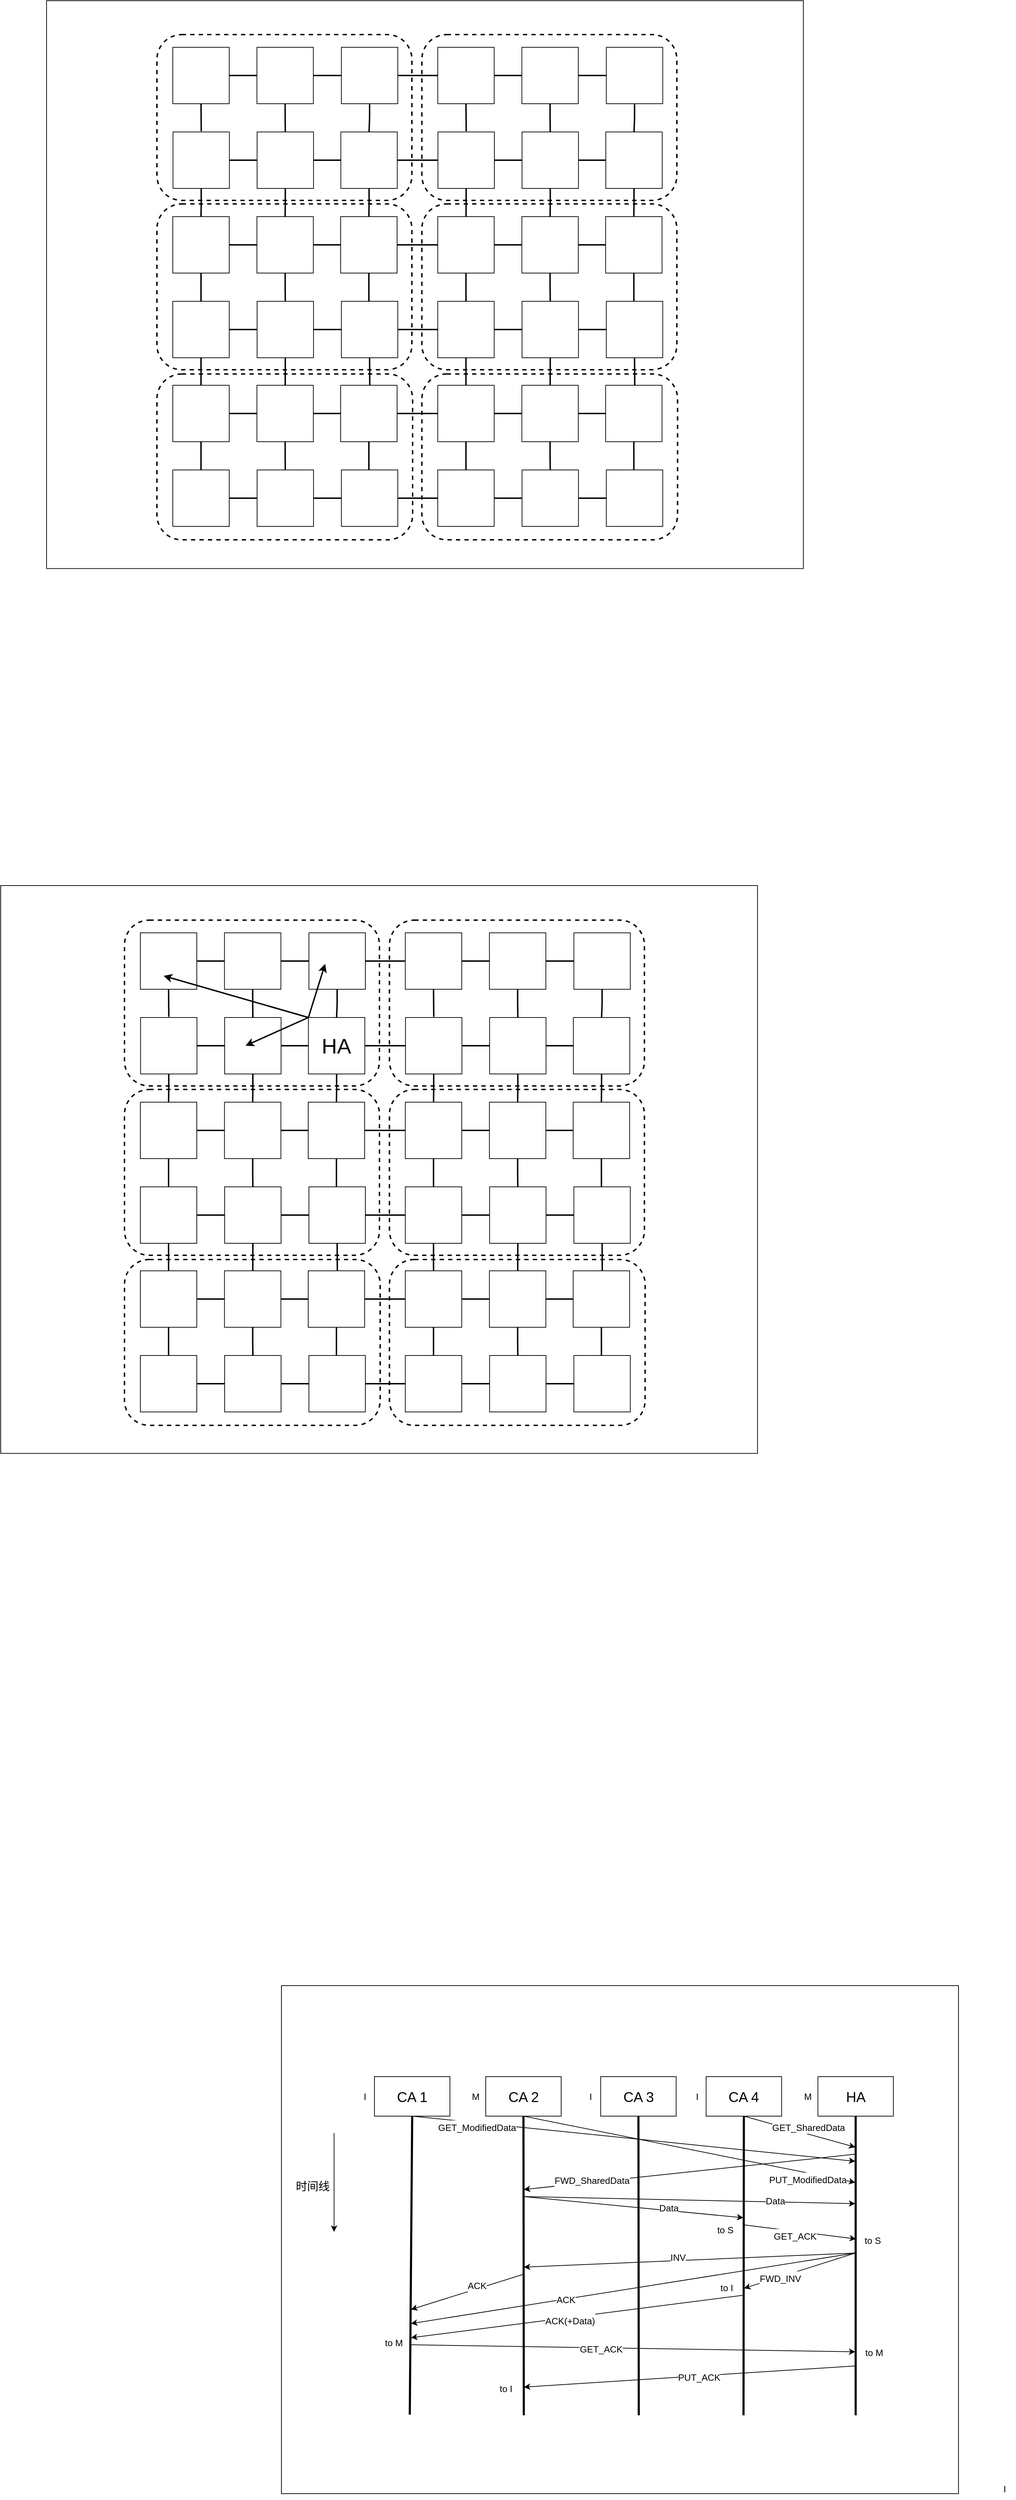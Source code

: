 <mxfile version="21.0.6" type="github">
  <diagram name="第 1 页" id="BdZXFUZkp3zy7psTD71H">
    <mxGraphModel dx="3113" dy="1651" grid="0" gridSize="10" guides="1" tooltips="1" connect="1" arrows="1" fold="1" page="0" pageScale="1" pageWidth="827" pageHeight="1169" math="0" shadow="0">
      <root>
        <mxCell id="0" />
        <mxCell id="1" parent="0" />
        <mxCell id="eoQyR7euwlenSZiSCgOB-1" value="" style="rounded=0;whiteSpace=wrap;html=1;sketch=0;fillStyle=auto;strokeWidth=1;fontSize=20;aspect=fixed;fillColor=default;" parent="1" vertex="1">
          <mxGeometry x="4" y="335" width="1072.98" height="804.75" as="geometry" />
        </mxCell>
        <mxCell id="eoQyR7euwlenSZiSCgOB-2" value="" style="rounded=1;whiteSpace=wrap;html=1;dashed=1;strokeWidth=2;" parent="1" vertex="1">
          <mxGeometry x="160.5" y="864" width="362.5" height="235" as="geometry" />
        </mxCell>
        <mxCell id="eoQyR7euwlenSZiSCgOB-3" value="" style="rounded=1;whiteSpace=wrap;html=1;dashed=1;strokeWidth=2;" parent="1" vertex="1">
          <mxGeometry x="160.5" y="623" width="361.5" height="235" as="geometry" />
        </mxCell>
        <mxCell id="eoQyR7euwlenSZiSCgOB-4" value="" style="rounded=1;whiteSpace=wrap;html=1;dashed=1;strokeWidth=2;" parent="1" vertex="1">
          <mxGeometry x="160.5" y="383" width="361.5" height="235" as="geometry" />
        </mxCell>
        <mxCell id="eoQyR7euwlenSZiSCgOB-5" style="edgeStyle=orthogonalEdgeStyle;rounded=0;orthogonalLoop=1;jettySize=auto;html=1;exitX=1;exitY=0.5;exitDx=0;exitDy=0;endArrow=none;endFill=0;strokeColor=default;strokeWidth=2;" parent="1" source="eoQyR7euwlenSZiSCgOB-6" target="eoQyR7euwlenSZiSCgOB-7" edge="1">
          <mxGeometry relative="1" as="geometry" />
        </mxCell>
        <mxCell id="eoQyR7euwlenSZiSCgOB-6" value="" style="whiteSpace=wrap;html=1;aspect=fixed;labelBackgroundColor=default;strokeColor=default;fontSize=13;fillColor=none;" parent="1" vertex="1">
          <mxGeometry x="183" y="401" width="80" height="80" as="geometry" />
        </mxCell>
        <mxCell id="eoQyR7euwlenSZiSCgOB-7" value="" style="whiteSpace=wrap;html=1;aspect=fixed;labelBackgroundColor=default;strokeColor=default;fontSize=13;fillColor=none;" parent="1" vertex="1">
          <mxGeometry x="302.25" y="401" width="80" height="80" as="geometry" />
        </mxCell>
        <mxCell id="eoQyR7euwlenSZiSCgOB-8" value="" style="whiteSpace=wrap;html=1;aspect=fixed;labelBackgroundColor=default;strokeColor=default;fontSize=13;fillColor=none;" parent="1" vertex="1">
          <mxGeometry x="422" y="401" width="80" height="80" as="geometry" />
        </mxCell>
        <mxCell id="eoQyR7euwlenSZiSCgOB-9" style="edgeStyle=orthogonalEdgeStyle;rounded=0;orthogonalLoop=1;jettySize=auto;html=1;exitX=0.5;exitY=1;exitDx=0;exitDy=0;strokeWidth=2;endArrow=none;endFill=0;strokeColor=default;" parent="1" source="eoQyR7euwlenSZiSCgOB-10" target="eoQyR7euwlenSZiSCgOB-13" edge="1">
          <mxGeometry relative="1" as="geometry" />
        </mxCell>
        <mxCell id="eoQyR7euwlenSZiSCgOB-10" value="" style="whiteSpace=wrap;html=1;aspect=fixed;labelBackgroundColor=default;strokeColor=default;fontSize=13;fillColor=none;" parent="1" vertex="1">
          <mxGeometry x="183.25" y="521" width="80" height="80" as="geometry" />
        </mxCell>
        <mxCell id="eoQyR7euwlenSZiSCgOB-11" value="" style="whiteSpace=wrap;html=1;aspect=fixed;labelBackgroundColor=default;strokeColor=default;fontSize=13;fillColor=none;" parent="1" vertex="1">
          <mxGeometry x="302.5" y="521" width="80" height="80" as="geometry" />
        </mxCell>
        <mxCell id="eoQyR7euwlenSZiSCgOB-12" value="" style="whiteSpace=wrap;html=1;aspect=fixed;labelBackgroundColor=default;strokeColor=default;fontSize=13;fillColor=none;" parent="1" vertex="1">
          <mxGeometry x="421.25" y="521" width="80" height="80" as="geometry" />
        </mxCell>
        <mxCell id="eoQyR7euwlenSZiSCgOB-13" value="" style="whiteSpace=wrap;html=1;aspect=fixed;labelBackgroundColor=default;strokeColor=default;fontSize=13;fillColor=none;" parent="1" vertex="1">
          <mxGeometry x="183" y="641" width="80" height="80" as="geometry" />
        </mxCell>
        <mxCell id="eoQyR7euwlenSZiSCgOB-14" value="" style="whiteSpace=wrap;html=1;aspect=fixed;labelBackgroundColor=default;strokeColor=default;fontSize=13;fillColor=none;" parent="1" vertex="1">
          <mxGeometry x="302.25" y="641" width="80" height="80" as="geometry" />
        </mxCell>
        <mxCell id="eoQyR7euwlenSZiSCgOB-15" value="" style="whiteSpace=wrap;html=1;aspect=fixed;labelBackgroundColor=default;strokeColor=default;fontSize=13;fillColor=none;" parent="1" vertex="1">
          <mxGeometry x="421" y="641" width="80" height="80" as="geometry" />
        </mxCell>
        <mxCell id="eoQyR7euwlenSZiSCgOB-16" value="" style="whiteSpace=wrap;html=1;aspect=fixed;labelBackgroundColor=default;strokeColor=default;fontSize=13;fillColor=none;" parent="1" vertex="1">
          <mxGeometry x="183" y="761" width="80" height="80" as="geometry" />
        </mxCell>
        <mxCell id="eoQyR7euwlenSZiSCgOB-17" value="" style="whiteSpace=wrap;html=1;aspect=fixed;labelBackgroundColor=default;strokeColor=default;fontSize=13;fillColor=none;" parent="1" vertex="1">
          <mxGeometry x="302.5" y="761" width="80" height="80" as="geometry" />
        </mxCell>
        <mxCell id="eoQyR7euwlenSZiSCgOB-18" value="" style="whiteSpace=wrap;html=1;aspect=fixed;labelBackgroundColor=default;strokeColor=default;fontSize=13;fillColor=default;" parent="1" vertex="1">
          <mxGeometry x="422" y="761" width="80" height="80" as="geometry" />
        </mxCell>
        <mxCell id="eoQyR7euwlenSZiSCgOB-19" style="edgeStyle=orthogonalEdgeStyle;rounded=0;orthogonalLoop=1;jettySize=auto;html=1;exitX=0.5;exitY=1;exitDx=0;exitDy=0;strokeWidth=2;endArrow=none;endFill=0;strokeColor=default;entryX=0.5;entryY=0;entryDx=0;entryDy=0;" parent="1" source="eoQyR7euwlenSZiSCgOB-13" target="eoQyR7euwlenSZiSCgOB-16" edge="1">
          <mxGeometry relative="1" as="geometry">
            <mxPoint x="136.34" y="881" as="sourcePoint" />
            <mxPoint x="136.34" y="921" as="targetPoint" />
          </mxGeometry>
        </mxCell>
        <mxCell id="eoQyR7euwlenSZiSCgOB-20" style="edgeStyle=orthogonalEdgeStyle;rounded=0;orthogonalLoop=1;jettySize=auto;html=1;exitX=1;exitY=0.5;exitDx=0;exitDy=0;strokeWidth=2;endArrow=none;endFill=0;strokeColor=default;" parent="1" source="eoQyR7euwlenSZiSCgOB-16" edge="1">
          <mxGeometry relative="1" as="geometry">
            <mxPoint x="277.34" y="886" as="sourcePoint" />
            <mxPoint x="302.34" y="801" as="targetPoint" />
          </mxGeometry>
        </mxCell>
        <mxCell id="eoQyR7euwlenSZiSCgOB-21" style="edgeStyle=orthogonalEdgeStyle;rounded=0;orthogonalLoop=1;jettySize=auto;html=1;exitX=1;exitY=0.5;exitDx=0;exitDy=0;strokeWidth=2;endArrow=none;endFill=0;strokeColor=default;entryX=0;entryY=0.5;entryDx=0;entryDy=0;" parent="1" source="eoQyR7euwlenSZiSCgOB-17" target="eoQyR7euwlenSZiSCgOB-18" edge="1">
          <mxGeometry relative="1" as="geometry">
            <mxPoint x="371.34" y="865" as="sourcePoint" />
            <mxPoint x="371.34" y="905" as="targetPoint" />
          </mxGeometry>
        </mxCell>
        <mxCell id="eoQyR7euwlenSZiSCgOB-22" style="edgeStyle=orthogonalEdgeStyle;rounded=0;orthogonalLoop=1;jettySize=auto;html=1;strokeWidth=2;endArrow=none;endFill=0;strokeColor=default;entryX=0;entryY=0.5;entryDx=0;entryDy=0;" parent="1" source="eoQyR7euwlenSZiSCgOB-14" target="eoQyR7euwlenSZiSCgOB-15" edge="1">
          <mxGeometry relative="1" as="geometry">
            <mxPoint x="386.34" y="738" as="sourcePoint" />
            <mxPoint x="418.34" y="681" as="targetPoint" />
          </mxGeometry>
        </mxCell>
        <mxCell id="eoQyR7euwlenSZiSCgOB-23" style="edgeStyle=orthogonalEdgeStyle;rounded=0;orthogonalLoop=1;jettySize=auto;html=1;exitX=0.5;exitY=1;exitDx=0;exitDy=0;strokeWidth=2;endArrow=none;endFill=0;strokeColor=default;" parent="1" source="eoQyR7euwlenSZiSCgOB-15" target="eoQyR7euwlenSZiSCgOB-18" edge="1">
          <mxGeometry relative="1" as="geometry">
            <mxPoint x="401.34" y="738" as="sourcePoint" />
            <mxPoint x="401.34" y="778" as="targetPoint" />
            <Array as="points">
              <mxPoint x="461.34" y="751" />
              <mxPoint x="461.34" y="751" />
            </Array>
          </mxGeometry>
        </mxCell>
        <mxCell id="eoQyR7euwlenSZiSCgOB-24" style="edgeStyle=orthogonalEdgeStyle;rounded=0;orthogonalLoop=1;jettySize=auto;html=1;exitX=0.5;exitY=1;exitDx=0;exitDy=0;strokeWidth=2;endArrow=none;endFill=0;strokeColor=default;entryX=0.5;entryY=0;entryDx=0;entryDy=0;" parent="1" source="eoQyR7euwlenSZiSCgOB-12" target="eoQyR7euwlenSZiSCgOB-15" edge="1">
          <mxGeometry relative="1" as="geometry">
            <mxPoint x="424.34" y="611" as="sourcePoint" />
            <mxPoint x="424.34" y="651" as="targetPoint" />
          </mxGeometry>
        </mxCell>
        <mxCell id="eoQyR7euwlenSZiSCgOB-25" style="edgeStyle=orthogonalEdgeStyle;rounded=0;orthogonalLoop=1;jettySize=auto;html=1;exitX=0.5;exitY=1;exitDx=0;exitDy=0;strokeWidth=2;endArrow=none;endFill=0;strokeColor=default;entryX=0.5;entryY=0;entryDx=0;entryDy=0;" parent="1" source="eoQyR7euwlenSZiSCgOB-8" target="eoQyR7euwlenSZiSCgOB-12" edge="1">
          <mxGeometry relative="1" as="geometry">
            <mxPoint x="502.34" y="492" as="sourcePoint" />
            <mxPoint x="502.34" y="532" as="targetPoint" />
          </mxGeometry>
        </mxCell>
        <mxCell id="eoQyR7euwlenSZiSCgOB-26" style="edgeStyle=orthogonalEdgeStyle;rounded=0;orthogonalLoop=1;jettySize=auto;html=1;exitX=0.5;exitY=1;exitDx=0;exitDy=0;strokeWidth=2;endArrow=none;endFill=0;strokeColor=default;" parent="1" source="eoQyR7euwlenSZiSCgOB-7" target="eoQyR7euwlenSZiSCgOB-11" edge="1">
          <mxGeometry relative="1" as="geometry">
            <mxPoint x="389.34" y="489" as="sourcePoint" />
            <mxPoint x="389.34" y="529" as="targetPoint" />
          </mxGeometry>
        </mxCell>
        <mxCell id="eoQyR7euwlenSZiSCgOB-27" style="edgeStyle=orthogonalEdgeStyle;rounded=0;orthogonalLoop=1;jettySize=auto;html=1;exitX=1;exitY=0.5;exitDx=0;exitDy=0;strokeWidth=2;endArrow=none;endFill=0;strokeColor=default;entryX=0;entryY=0.5;entryDx=0;entryDy=0;" parent="1" source="eoQyR7euwlenSZiSCgOB-11" target="eoQyR7euwlenSZiSCgOB-12" edge="1">
          <mxGeometry relative="1" as="geometry">
            <mxPoint x="393.34" y="558" as="sourcePoint" />
            <mxPoint x="393.34" y="598" as="targetPoint" />
          </mxGeometry>
        </mxCell>
        <mxCell id="eoQyR7euwlenSZiSCgOB-28" style="edgeStyle=orthogonalEdgeStyle;rounded=0;orthogonalLoop=1;jettySize=auto;html=1;exitX=0.5;exitY=1;exitDx=0;exitDy=0;strokeWidth=2;endArrow=none;endFill=0;strokeColor=default;entryX=0.5;entryY=0;entryDx=0;entryDy=0;" parent="1" source="eoQyR7euwlenSZiSCgOB-11" target="eoQyR7euwlenSZiSCgOB-14" edge="1">
          <mxGeometry relative="1" as="geometry">
            <mxPoint x="350.34" y="615" as="sourcePoint" />
            <mxPoint x="350.34" y="655" as="targetPoint" />
          </mxGeometry>
        </mxCell>
        <mxCell id="eoQyR7euwlenSZiSCgOB-29" style="edgeStyle=orthogonalEdgeStyle;rounded=0;orthogonalLoop=1;jettySize=auto;html=1;strokeWidth=2;endArrow=none;endFill=0;strokeColor=default;entryX=0.5;entryY=0;entryDx=0;entryDy=0;" parent="1" source="eoQyR7euwlenSZiSCgOB-14" target="eoQyR7euwlenSZiSCgOB-17" edge="1">
          <mxGeometry relative="1" as="geometry">
            <mxPoint x="347.34" y="734" as="sourcePoint" />
            <mxPoint x="342.34" y="758" as="targetPoint" />
          </mxGeometry>
        </mxCell>
        <mxCell id="eoQyR7euwlenSZiSCgOB-30" style="edgeStyle=orthogonalEdgeStyle;rounded=0;orthogonalLoop=1;jettySize=auto;html=1;exitX=1;exitY=0.5;exitDx=0;exitDy=0;strokeWidth=2;endArrow=none;endFill=0;strokeColor=default;entryX=0;entryY=0.5;entryDx=0;entryDy=0;" parent="1" source="eoQyR7euwlenSZiSCgOB-13" target="eoQyR7euwlenSZiSCgOB-14" edge="1">
          <mxGeometry relative="1" as="geometry">
            <mxPoint x="267.34" y="739" as="sourcePoint" />
            <mxPoint x="267.34" y="779" as="targetPoint" />
          </mxGeometry>
        </mxCell>
        <mxCell id="eoQyR7euwlenSZiSCgOB-31" style="edgeStyle=orthogonalEdgeStyle;rounded=0;orthogonalLoop=1;jettySize=auto;html=1;exitX=1;exitY=0.5;exitDx=0;exitDy=0;strokeWidth=2;endArrow=none;endFill=0;strokeColor=default;entryX=0;entryY=0.5;entryDx=0;entryDy=0;" parent="1" source="eoQyR7euwlenSZiSCgOB-10" target="eoQyR7euwlenSZiSCgOB-11" edge="1">
          <mxGeometry relative="1" as="geometry">
            <mxPoint x="278.34" y="552" as="sourcePoint" />
            <mxPoint x="278.34" y="592" as="targetPoint" />
          </mxGeometry>
        </mxCell>
        <mxCell id="eoQyR7euwlenSZiSCgOB-32" style="edgeStyle=orthogonalEdgeStyle;rounded=0;orthogonalLoop=1;jettySize=auto;html=1;exitX=0.5;exitY=1;exitDx=0;exitDy=0;strokeWidth=2;endArrow=none;endFill=0;strokeColor=default;" parent="1" source="eoQyR7euwlenSZiSCgOB-6" edge="1">
          <mxGeometry relative="1" as="geometry">
            <mxPoint x="201.34" y="494" as="sourcePoint" />
            <mxPoint x="223.34" y="520" as="targetPoint" />
          </mxGeometry>
        </mxCell>
        <mxCell id="eoQyR7euwlenSZiSCgOB-33" style="edgeStyle=orthogonalEdgeStyle;rounded=0;orthogonalLoop=1;jettySize=auto;html=1;exitX=1;exitY=0.5;exitDx=0;exitDy=0;strokeWidth=2;endArrow=none;endFill=0;strokeColor=default;entryX=0;entryY=0.5;entryDx=0;entryDy=0;" parent="1" source="eoQyR7euwlenSZiSCgOB-7" target="eoQyR7euwlenSZiSCgOB-8" edge="1">
          <mxGeometry relative="1" as="geometry">
            <mxPoint x="400.34" y="469" as="sourcePoint" />
            <mxPoint x="400.34" y="509" as="targetPoint" />
          </mxGeometry>
        </mxCell>
        <mxCell id="eoQyR7euwlenSZiSCgOB-34" value="" style="whiteSpace=wrap;html=1;aspect=fixed;labelBackgroundColor=default;strokeColor=default;fontSize=13;fillColor=none;" parent="1" vertex="1">
          <mxGeometry x="183" y="880" width="80" height="80" as="geometry" />
        </mxCell>
        <mxCell id="eoQyR7euwlenSZiSCgOB-35" value="" style="whiteSpace=wrap;html=1;aspect=fixed;labelBackgroundColor=default;strokeColor=default;fontSize=13;fillColor=none;" parent="1" vertex="1">
          <mxGeometry x="302.25" y="880" width="80" height="80" as="geometry" />
        </mxCell>
        <mxCell id="eoQyR7euwlenSZiSCgOB-36" value="" style="whiteSpace=wrap;html=1;aspect=fixed;labelBackgroundColor=default;strokeColor=default;fontSize=13;fillColor=none;" parent="1" vertex="1">
          <mxGeometry x="421" y="880" width="80" height="80" as="geometry" />
        </mxCell>
        <mxCell id="eoQyR7euwlenSZiSCgOB-37" value="" style="whiteSpace=wrap;html=1;aspect=fixed;labelBackgroundColor=default;strokeColor=default;fontSize=13;fillColor=none;" parent="1" vertex="1">
          <mxGeometry x="183" y="1000" width="80" height="80" as="geometry" />
        </mxCell>
        <mxCell id="eoQyR7euwlenSZiSCgOB-38" value="" style="whiteSpace=wrap;html=1;aspect=fixed;labelBackgroundColor=default;strokeColor=default;fontSize=13;fillColor=none;" parent="1" vertex="1">
          <mxGeometry x="302.5" y="1000" width="80" height="80" as="geometry" />
        </mxCell>
        <mxCell id="eoQyR7euwlenSZiSCgOB-39" value="" style="whiteSpace=wrap;html=1;aspect=fixed;labelBackgroundColor=default;strokeColor=default;fontSize=13;fillColor=default;" parent="1" vertex="1">
          <mxGeometry x="422" y="1000" width="80" height="80" as="geometry" />
        </mxCell>
        <mxCell id="eoQyR7euwlenSZiSCgOB-40" style="edgeStyle=orthogonalEdgeStyle;rounded=0;orthogonalLoop=1;jettySize=auto;html=1;exitX=0.5;exitY=1;exitDx=0;exitDy=0;strokeWidth=2;endArrow=none;endFill=0;strokeColor=default;entryX=0.5;entryY=0;entryDx=0;entryDy=0;" parent="1" source="eoQyR7euwlenSZiSCgOB-34" target="eoQyR7euwlenSZiSCgOB-37" edge="1">
          <mxGeometry relative="1" as="geometry">
            <mxPoint x="136.34" y="1120" as="sourcePoint" />
            <mxPoint x="136.34" y="1160" as="targetPoint" />
          </mxGeometry>
        </mxCell>
        <mxCell id="eoQyR7euwlenSZiSCgOB-41" style="edgeStyle=orthogonalEdgeStyle;rounded=0;orthogonalLoop=1;jettySize=auto;html=1;exitX=1;exitY=0.5;exitDx=0;exitDy=0;strokeWidth=2;endArrow=none;endFill=0;strokeColor=default;" parent="1" source="eoQyR7euwlenSZiSCgOB-37" edge="1">
          <mxGeometry relative="1" as="geometry">
            <mxPoint x="277.34" y="1125" as="sourcePoint" />
            <mxPoint x="302.34" y="1040" as="targetPoint" />
          </mxGeometry>
        </mxCell>
        <mxCell id="eoQyR7euwlenSZiSCgOB-42" style="edgeStyle=orthogonalEdgeStyle;rounded=0;orthogonalLoop=1;jettySize=auto;html=1;exitX=1;exitY=0.5;exitDx=0;exitDy=0;strokeWidth=2;endArrow=none;endFill=0;strokeColor=default;entryX=0;entryY=0.5;entryDx=0;entryDy=0;" parent="1" source="eoQyR7euwlenSZiSCgOB-38" target="eoQyR7euwlenSZiSCgOB-39" edge="1">
          <mxGeometry relative="1" as="geometry">
            <mxPoint x="371.34" y="1104" as="sourcePoint" />
            <mxPoint x="371.34" y="1144" as="targetPoint" />
          </mxGeometry>
        </mxCell>
        <mxCell id="eoQyR7euwlenSZiSCgOB-43" style="edgeStyle=orthogonalEdgeStyle;rounded=0;orthogonalLoop=1;jettySize=auto;html=1;strokeWidth=2;endArrow=none;endFill=0;strokeColor=default;entryX=0;entryY=0.5;entryDx=0;entryDy=0;" parent="1" source="eoQyR7euwlenSZiSCgOB-35" target="eoQyR7euwlenSZiSCgOB-36" edge="1">
          <mxGeometry relative="1" as="geometry">
            <mxPoint x="386.34" y="977" as="sourcePoint" />
            <mxPoint x="418.34" y="920" as="targetPoint" />
          </mxGeometry>
        </mxCell>
        <mxCell id="eoQyR7euwlenSZiSCgOB-44" style="edgeStyle=orthogonalEdgeStyle;rounded=0;orthogonalLoop=1;jettySize=auto;html=1;exitX=0.5;exitY=1;exitDx=0;exitDy=0;strokeWidth=2;endArrow=none;endFill=0;strokeColor=default;" parent="1" source="eoQyR7euwlenSZiSCgOB-36" target="eoQyR7euwlenSZiSCgOB-39" edge="1">
          <mxGeometry relative="1" as="geometry">
            <mxPoint x="401.34" y="977" as="sourcePoint" />
            <mxPoint x="401.34" y="1017" as="targetPoint" />
            <Array as="points">
              <mxPoint x="461.34" y="990" />
              <mxPoint x="461.34" y="990" />
            </Array>
          </mxGeometry>
        </mxCell>
        <mxCell id="eoQyR7euwlenSZiSCgOB-45" style="edgeStyle=orthogonalEdgeStyle;rounded=0;orthogonalLoop=1;jettySize=auto;html=1;strokeWidth=2;endArrow=none;endFill=0;strokeColor=default;entryX=0.5;entryY=0;entryDx=0;entryDy=0;" parent="1" source="eoQyR7euwlenSZiSCgOB-35" target="eoQyR7euwlenSZiSCgOB-38" edge="1">
          <mxGeometry relative="1" as="geometry">
            <mxPoint x="347.34" y="973" as="sourcePoint" />
            <mxPoint x="342.34" y="997" as="targetPoint" />
          </mxGeometry>
        </mxCell>
        <mxCell id="eoQyR7euwlenSZiSCgOB-46" style="edgeStyle=orthogonalEdgeStyle;rounded=0;orthogonalLoop=1;jettySize=auto;html=1;exitX=1;exitY=0.5;exitDx=0;exitDy=0;strokeWidth=2;endArrow=none;endFill=0;strokeColor=default;entryX=0;entryY=0.5;entryDx=0;entryDy=0;" parent="1" source="eoQyR7euwlenSZiSCgOB-34" target="eoQyR7euwlenSZiSCgOB-35" edge="1">
          <mxGeometry relative="1" as="geometry">
            <mxPoint x="267.34" y="978" as="sourcePoint" />
            <mxPoint x="267.34" y="1018" as="targetPoint" />
          </mxGeometry>
        </mxCell>
        <mxCell id="eoQyR7euwlenSZiSCgOB-47" value="" style="endArrow=none;html=1;rounded=0;entryX=0.5;entryY=1;entryDx=0;entryDy=0;exitX=0.516;exitY=0;exitDx=0;exitDy=0;exitPerimeter=0;strokeWidth=2;" parent="1" source="eoQyR7euwlenSZiSCgOB-36" target="eoQyR7euwlenSZiSCgOB-18" edge="1">
          <mxGeometry width="50" height="50" relative="1" as="geometry">
            <mxPoint x="405.34" y="905" as="sourcePoint" />
            <mxPoint x="455.34" y="855" as="targetPoint" />
          </mxGeometry>
        </mxCell>
        <mxCell id="eoQyR7euwlenSZiSCgOB-48" value="" style="endArrow=none;html=1;rounded=0;entryX=0.5;entryY=1;entryDx=0;entryDy=0;strokeWidth=2;" parent="1" source="eoQyR7euwlenSZiSCgOB-35" target="eoQyR7euwlenSZiSCgOB-17" edge="1">
          <mxGeometry width="50" height="50" relative="1" as="geometry">
            <mxPoint x="325.34" y="905" as="sourcePoint" />
            <mxPoint x="375.34" y="855" as="targetPoint" />
          </mxGeometry>
        </mxCell>
        <mxCell id="eoQyR7euwlenSZiSCgOB-49" value="" style="endArrow=none;html=1;rounded=0;entryX=0.5;entryY=1;entryDx=0;entryDy=0;exitX=0.5;exitY=0;exitDx=0;exitDy=0;strokeWidth=2;" parent="1" source="eoQyR7euwlenSZiSCgOB-34" target="eoQyR7euwlenSZiSCgOB-16" edge="1">
          <mxGeometry width="50" height="50" relative="1" as="geometry">
            <mxPoint x="155.34" y="915" as="sourcePoint" />
            <mxPoint x="205.34" y="865" as="targetPoint" />
          </mxGeometry>
        </mxCell>
        <mxCell id="eoQyR7euwlenSZiSCgOB-50" value="" style="rounded=1;whiteSpace=wrap;html=1;dashed=1;strokeWidth=2;" parent="1" vertex="1">
          <mxGeometry x="536.16" y="864" width="362.5" height="235" as="geometry" />
        </mxCell>
        <mxCell id="eoQyR7euwlenSZiSCgOB-51" value="" style="rounded=1;whiteSpace=wrap;html=1;dashed=1;strokeWidth=2;" parent="1" vertex="1">
          <mxGeometry x="536.16" y="623" width="361.5" height="235" as="geometry" />
        </mxCell>
        <mxCell id="eoQyR7euwlenSZiSCgOB-52" value="" style="rounded=1;whiteSpace=wrap;html=1;dashed=1;strokeWidth=2;" parent="1" vertex="1">
          <mxGeometry x="536.16" y="383" width="361.5" height="235" as="geometry" />
        </mxCell>
        <mxCell id="eoQyR7euwlenSZiSCgOB-53" style="edgeStyle=orthogonalEdgeStyle;rounded=0;orthogonalLoop=1;jettySize=auto;html=1;exitX=1;exitY=0.5;exitDx=0;exitDy=0;endArrow=none;endFill=0;strokeColor=default;strokeWidth=2;" parent="1" source="eoQyR7euwlenSZiSCgOB-54" target="eoQyR7euwlenSZiSCgOB-55" edge="1">
          <mxGeometry relative="1" as="geometry" />
        </mxCell>
        <mxCell id="eoQyR7euwlenSZiSCgOB-54" value="" style="whiteSpace=wrap;html=1;aspect=fixed;labelBackgroundColor=default;strokeColor=default;fontSize=13;fillColor=none;" parent="1" vertex="1">
          <mxGeometry x="558.66" y="401" width="80" height="80" as="geometry" />
        </mxCell>
        <mxCell id="eoQyR7euwlenSZiSCgOB-55" value="" style="whiteSpace=wrap;html=1;aspect=fixed;labelBackgroundColor=default;strokeColor=default;fontSize=13;fillColor=none;" parent="1" vertex="1">
          <mxGeometry x="677.91" y="401" width="80" height="80" as="geometry" />
        </mxCell>
        <mxCell id="eoQyR7euwlenSZiSCgOB-56" value="" style="whiteSpace=wrap;html=1;aspect=fixed;labelBackgroundColor=default;strokeColor=default;fontSize=13;fillColor=none;" parent="1" vertex="1">
          <mxGeometry x="797.66" y="401" width="80" height="80" as="geometry" />
        </mxCell>
        <mxCell id="eoQyR7euwlenSZiSCgOB-57" style="edgeStyle=orthogonalEdgeStyle;rounded=0;orthogonalLoop=1;jettySize=auto;html=1;exitX=0.5;exitY=1;exitDx=0;exitDy=0;strokeWidth=2;endArrow=none;endFill=0;strokeColor=default;" parent="1" source="eoQyR7euwlenSZiSCgOB-58" target="eoQyR7euwlenSZiSCgOB-61" edge="1">
          <mxGeometry relative="1" as="geometry" />
        </mxCell>
        <mxCell id="eoQyR7euwlenSZiSCgOB-58" value="" style="whiteSpace=wrap;html=1;aspect=fixed;labelBackgroundColor=default;strokeColor=default;fontSize=13;fillColor=none;" parent="1" vertex="1">
          <mxGeometry x="558.91" y="521" width="80" height="80" as="geometry" />
        </mxCell>
        <mxCell id="eoQyR7euwlenSZiSCgOB-59" value="" style="whiteSpace=wrap;html=1;aspect=fixed;labelBackgroundColor=default;strokeColor=default;fontSize=13;fillColor=none;" parent="1" vertex="1">
          <mxGeometry x="678.16" y="521" width="80" height="80" as="geometry" />
        </mxCell>
        <mxCell id="eoQyR7euwlenSZiSCgOB-60" value="" style="whiteSpace=wrap;html=1;aspect=fixed;labelBackgroundColor=default;strokeColor=default;fontSize=13;fillColor=none;" parent="1" vertex="1">
          <mxGeometry x="796.91" y="521" width="80" height="80" as="geometry" />
        </mxCell>
        <mxCell id="eoQyR7euwlenSZiSCgOB-61" value="" style="whiteSpace=wrap;html=1;aspect=fixed;labelBackgroundColor=default;strokeColor=default;fontSize=13;fillColor=none;" parent="1" vertex="1">
          <mxGeometry x="558.66" y="641" width="80" height="80" as="geometry" />
        </mxCell>
        <mxCell id="eoQyR7euwlenSZiSCgOB-62" value="" style="whiteSpace=wrap;html=1;aspect=fixed;labelBackgroundColor=default;strokeColor=default;fontSize=13;fillColor=none;" parent="1" vertex="1">
          <mxGeometry x="677.91" y="641" width="80" height="80" as="geometry" />
        </mxCell>
        <mxCell id="eoQyR7euwlenSZiSCgOB-63" value="" style="whiteSpace=wrap;html=1;aspect=fixed;labelBackgroundColor=default;strokeColor=default;fontSize=13;fillColor=none;" parent="1" vertex="1">
          <mxGeometry x="796.66" y="641" width="80" height="80" as="geometry" />
        </mxCell>
        <mxCell id="eoQyR7euwlenSZiSCgOB-64" value="" style="whiteSpace=wrap;html=1;aspect=fixed;labelBackgroundColor=default;strokeColor=default;fontSize=13;fillColor=none;" parent="1" vertex="1">
          <mxGeometry x="558.66" y="761" width="80" height="80" as="geometry" />
        </mxCell>
        <mxCell id="eoQyR7euwlenSZiSCgOB-65" value="" style="whiteSpace=wrap;html=1;aspect=fixed;labelBackgroundColor=default;strokeColor=default;fontSize=13;fillColor=none;" parent="1" vertex="1">
          <mxGeometry x="678.16" y="761" width="80" height="80" as="geometry" />
        </mxCell>
        <mxCell id="eoQyR7euwlenSZiSCgOB-66" value="" style="whiteSpace=wrap;html=1;aspect=fixed;labelBackgroundColor=default;strokeColor=default;fontSize=13;fillColor=default;" parent="1" vertex="1">
          <mxGeometry x="797.66" y="761" width="80" height="80" as="geometry" />
        </mxCell>
        <mxCell id="eoQyR7euwlenSZiSCgOB-67" style="edgeStyle=orthogonalEdgeStyle;rounded=0;orthogonalLoop=1;jettySize=auto;html=1;exitX=0.5;exitY=1;exitDx=0;exitDy=0;strokeWidth=2;endArrow=none;endFill=0;strokeColor=default;entryX=0.5;entryY=0;entryDx=0;entryDy=0;" parent="1" source="eoQyR7euwlenSZiSCgOB-61" target="eoQyR7euwlenSZiSCgOB-64" edge="1">
          <mxGeometry relative="1" as="geometry">
            <mxPoint x="512" y="881" as="sourcePoint" />
            <mxPoint x="512" y="921" as="targetPoint" />
          </mxGeometry>
        </mxCell>
        <mxCell id="eoQyR7euwlenSZiSCgOB-68" style="edgeStyle=orthogonalEdgeStyle;rounded=0;orthogonalLoop=1;jettySize=auto;html=1;exitX=1;exitY=0.5;exitDx=0;exitDy=0;strokeWidth=2;endArrow=none;endFill=0;strokeColor=default;" parent="1" source="eoQyR7euwlenSZiSCgOB-64" edge="1">
          <mxGeometry relative="1" as="geometry">
            <mxPoint x="653" y="886" as="sourcePoint" />
            <mxPoint x="678" y="801" as="targetPoint" />
          </mxGeometry>
        </mxCell>
        <mxCell id="eoQyR7euwlenSZiSCgOB-69" style="edgeStyle=orthogonalEdgeStyle;rounded=0;orthogonalLoop=1;jettySize=auto;html=1;exitX=1;exitY=0.5;exitDx=0;exitDy=0;strokeWidth=2;endArrow=none;endFill=0;strokeColor=default;entryX=0;entryY=0.5;entryDx=0;entryDy=0;" parent="1" source="eoQyR7euwlenSZiSCgOB-65" target="eoQyR7euwlenSZiSCgOB-66" edge="1">
          <mxGeometry relative="1" as="geometry">
            <mxPoint x="747" y="865" as="sourcePoint" />
            <mxPoint x="747" y="905" as="targetPoint" />
          </mxGeometry>
        </mxCell>
        <mxCell id="eoQyR7euwlenSZiSCgOB-70" style="edgeStyle=orthogonalEdgeStyle;rounded=0;orthogonalLoop=1;jettySize=auto;html=1;strokeWidth=2;endArrow=none;endFill=0;strokeColor=default;entryX=0;entryY=0.5;entryDx=0;entryDy=0;" parent="1" source="eoQyR7euwlenSZiSCgOB-62" target="eoQyR7euwlenSZiSCgOB-63" edge="1">
          <mxGeometry relative="1" as="geometry">
            <mxPoint x="762" y="738" as="sourcePoint" />
            <mxPoint x="794" y="681" as="targetPoint" />
          </mxGeometry>
        </mxCell>
        <mxCell id="eoQyR7euwlenSZiSCgOB-71" style="edgeStyle=orthogonalEdgeStyle;rounded=0;orthogonalLoop=1;jettySize=auto;html=1;exitX=0.5;exitY=1;exitDx=0;exitDy=0;strokeWidth=2;endArrow=none;endFill=0;strokeColor=default;" parent="1" source="eoQyR7euwlenSZiSCgOB-63" target="eoQyR7euwlenSZiSCgOB-66" edge="1">
          <mxGeometry relative="1" as="geometry">
            <mxPoint x="777" y="738" as="sourcePoint" />
            <mxPoint x="777" y="778" as="targetPoint" />
            <Array as="points">
              <mxPoint x="837" y="751" />
              <mxPoint x="837" y="751" />
            </Array>
          </mxGeometry>
        </mxCell>
        <mxCell id="eoQyR7euwlenSZiSCgOB-72" style="edgeStyle=orthogonalEdgeStyle;rounded=0;orthogonalLoop=1;jettySize=auto;html=1;exitX=0.5;exitY=1;exitDx=0;exitDy=0;strokeWidth=2;endArrow=none;endFill=0;strokeColor=default;entryX=0.5;entryY=0;entryDx=0;entryDy=0;" parent="1" source="eoQyR7euwlenSZiSCgOB-60" target="eoQyR7euwlenSZiSCgOB-63" edge="1">
          <mxGeometry relative="1" as="geometry">
            <mxPoint x="800" y="611" as="sourcePoint" />
            <mxPoint x="800" y="651" as="targetPoint" />
          </mxGeometry>
        </mxCell>
        <mxCell id="eoQyR7euwlenSZiSCgOB-73" style="edgeStyle=orthogonalEdgeStyle;rounded=0;orthogonalLoop=1;jettySize=auto;html=1;exitX=0.5;exitY=1;exitDx=0;exitDy=0;strokeWidth=2;endArrow=none;endFill=0;strokeColor=default;entryX=0.5;entryY=0;entryDx=0;entryDy=0;" parent="1" source="eoQyR7euwlenSZiSCgOB-56" target="eoQyR7euwlenSZiSCgOB-60" edge="1">
          <mxGeometry relative="1" as="geometry">
            <mxPoint x="878" y="492" as="sourcePoint" />
            <mxPoint x="878" y="532" as="targetPoint" />
          </mxGeometry>
        </mxCell>
        <mxCell id="eoQyR7euwlenSZiSCgOB-74" style="edgeStyle=orthogonalEdgeStyle;rounded=0;orthogonalLoop=1;jettySize=auto;html=1;exitX=0.5;exitY=1;exitDx=0;exitDy=0;strokeWidth=2;endArrow=none;endFill=0;strokeColor=default;" parent="1" source="eoQyR7euwlenSZiSCgOB-55" target="eoQyR7euwlenSZiSCgOB-59" edge="1">
          <mxGeometry relative="1" as="geometry">
            <mxPoint x="765" y="489" as="sourcePoint" />
            <mxPoint x="765" y="529" as="targetPoint" />
          </mxGeometry>
        </mxCell>
        <mxCell id="eoQyR7euwlenSZiSCgOB-75" style="edgeStyle=orthogonalEdgeStyle;rounded=0;orthogonalLoop=1;jettySize=auto;html=1;exitX=1;exitY=0.5;exitDx=0;exitDy=0;strokeWidth=2;endArrow=none;endFill=0;strokeColor=default;entryX=0;entryY=0.5;entryDx=0;entryDy=0;" parent="1" source="eoQyR7euwlenSZiSCgOB-59" target="eoQyR7euwlenSZiSCgOB-60" edge="1">
          <mxGeometry relative="1" as="geometry">
            <mxPoint x="769" y="558" as="sourcePoint" />
            <mxPoint x="769" y="598" as="targetPoint" />
          </mxGeometry>
        </mxCell>
        <mxCell id="eoQyR7euwlenSZiSCgOB-76" style="edgeStyle=orthogonalEdgeStyle;rounded=0;orthogonalLoop=1;jettySize=auto;html=1;exitX=0.5;exitY=1;exitDx=0;exitDy=0;strokeWidth=2;endArrow=none;endFill=0;strokeColor=default;entryX=0.5;entryY=0;entryDx=0;entryDy=0;" parent="1" source="eoQyR7euwlenSZiSCgOB-59" target="eoQyR7euwlenSZiSCgOB-62" edge="1">
          <mxGeometry relative="1" as="geometry">
            <mxPoint x="726" y="615" as="sourcePoint" />
            <mxPoint x="726" y="655" as="targetPoint" />
          </mxGeometry>
        </mxCell>
        <mxCell id="eoQyR7euwlenSZiSCgOB-77" style="edgeStyle=orthogonalEdgeStyle;rounded=0;orthogonalLoop=1;jettySize=auto;html=1;strokeWidth=2;endArrow=none;endFill=0;strokeColor=default;entryX=0.5;entryY=0;entryDx=0;entryDy=0;" parent="1" source="eoQyR7euwlenSZiSCgOB-62" target="eoQyR7euwlenSZiSCgOB-65" edge="1">
          <mxGeometry relative="1" as="geometry">
            <mxPoint x="723" y="734" as="sourcePoint" />
            <mxPoint x="718" y="758" as="targetPoint" />
          </mxGeometry>
        </mxCell>
        <mxCell id="eoQyR7euwlenSZiSCgOB-78" style="edgeStyle=orthogonalEdgeStyle;rounded=0;orthogonalLoop=1;jettySize=auto;html=1;exitX=1;exitY=0.5;exitDx=0;exitDy=0;strokeWidth=2;endArrow=none;endFill=0;strokeColor=default;entryX=0;entryY=0.5;entryDx=0;entryDy=0;" parent="1" source="eoQyR7euwlenSZiSCgOB-61" target="eoQyR7euwlenSZiSCgOB-62" edge="1">
          <mxGeometry relative="1" as="geometry">
            <mxPoint x="643" y="739" as="sourcePoint" />
            <mxPoint x="643" y="779" as="targetPoint" />
          </mxGeometry>
        </mxCell>
        <mxCell id="eoQyR7euwlenSZiSCgOB-79" style="edgeStyle=orthogonalEdgeStyle;rounded=0;orthogonalLoop=1;jettySize=auto;html=1;exitX=1;exitY=0.5;exitDx=0;exitDy=0;strokeWidth=2;endArrow=none;endFill=0;strokeColor=default;entryX=0;entryY=0.5;entryDx=0;entryDy=0;" parent="1" source="eoQyR7euwlenSZiSCgOB-58" target="eoQyR7euwlenSZiSCgOB-59" edge="1">
          <mxGeometry relative="1" as="geometry">
            <mxPoint x="654" y="552" as="sourcePoint" />
            <mxPoint x="654" y="592" as="targetPoint" />
          </mxGeometry>
        </mxCell>
        <mxCell id="eoQyR7euwlenSZiSCgOB-80" style="edgeStyle=orthogonalEdgeStyle;rounded=0;orthogonalLoop=1;jettySize=auto;html=1;exitX=0.5;exitY=1;exitDx=0;exitDy=0;strokeWidth=2;endArrow=none;endFill=0;strokeColor=default;" parent="1" source="eoQyR7euwlenSZiSCgOB-54" edge="1">
          <mxGeometry relative="1" as="geometry">
            <mxPoint x="577" y="494" as="sourcePoint" />
            <mxPoint x="599" y="520" as="targetPoint" />
          </mxGeometry>
        </mxCell>
        <mxCell id="eoQyR7euwlenSZiSCgOB-81" style="edgeStyle=orthogonalEdgeStyle;rounded=0;orthogonalLoop=1;jettySize=auto;html=1;exitX=1;exitY=0.5;exitDx=0;exitDy=0;strokeWidth=2;endArrow=none;endFill=0;strokeColor=default;entryX=0;entryY=0.5;entryDx=0;entryDy=0;" parent="1" source="eoQyR7euwlenSZiSCgOB-55" target="eoQyR7euwlenSZiSCgOB-56" edge="1">
          <mxGeometry relative="1" as="geometry">
            <mxPoint x="776" y="469" as="sourcePoint" />
            <mxPoint x="776" y="509" as="targetPoint" />
          </mxGeometry>
        </mxCell>
        <mxCell id="eoQyR7euwlenSZiSCgOB-82" value="" style="whiteSpace=wrap;html=1;aspect=fixed;labelBackgroundColor=default;strokeColor=default;fontSize=13;fillColor=none;" parent="1" vertex="1">
          <mxGeometry x="558.66" y="880" width="80" height="80" as="geometry" />
        </mxCell>
        <mxCell id="eoQyR7euwlenSZiSCgOB-83" value="" style="whiteSpace=wrap;html=1;aspect=fixed;labelBackgroundColor=default;strokeColor=default;fontSize=13;fillColor=none;" parent="1" vertex="1">
          <mxGeometry x="677.91" y="880" width="80" height="80" as="geometry" />
        </mxCell>
        <mxCell id="eoQyR7euwlenSZiSCgOB-84" value="" style="whiteSpace=wrap;html=1;aspect=fixed;labelBackgroundColor=default;strokeColor=default;fontSize=13;fillColor=none;" parent="1" vertex="1">
          <mxGeometry x="796.66" y="880" width="80" height="80" as="geometry" />
        </mxCell>
        <mxCell id="eoQyR7euwlenSZiSCgOB-85" value="" style="whiteSpace=wrap;html=1;aspect=fixed;labelBackgroundColor=default;strokeColor=default;fontSize=13;fillColor=none;" parent="1" vertex="1">
          <mxGeometry x="558.66" y="1000" width="80" height="80" as="geometry" />
        </mxCell>
        <mxCell id="eoQyR7euwlenSZiSCgOB-86" value="" style="whiteSpace=wrap;html=1;aspect=fixed;labelBackgroundColor=default;strokeColor=default;fontSize=13;fillColor=none;" parent="1" vertex="1">
          <mxGeometry x="678.16" y="1000" width="80" height="80" as="geometry" />
        </mxCell>
        <mxCell id="eoQyR7euwlenSZiSCgOB-87" value="" style="whiteSpace=wrap;html=1;aspect=fixed;labelBackgroundColor=default;strokeColor=default;fontSize=13;fillColor=default;" parent="1" vertex="1">
          <mxGeometry x="797.66" y="1000" width="80" height="80" as="geometry" />
        </mxCell>
        <mxCell id="eoQyR7euwlenSZiSCgOB-88" style="edgeStyle=orthogonalEdgeStyle;rounded=0;orthogonalLoop=1;jettySize=auto;html=1;exitX=0.5;exitY=1;exitDx=0;exitDy=0;strokeWidth=2;endArrow=none;endFill=0;strokeColor=default;entryX=0.5;entryY=0;entryDx=0;entryDy=0;" parent="1" source="eoQyR7euwlenSZiSCgOB-82" target="eoQyR7euwlenSZiSCgOB-85" edge="1">
          <mxGeometry relative="1" as="geometry">
            <mxPoint x="512" y="1120" as="sourcePoint" />
            <mxPoint x="512" y="1160" as="targetPoint" />
          </mxGeometry>
        </mxCell>
        <mxCell id="eoQyR7euwlenSZiSCgOB-89" style="edgeStyle=orthogonalEdgeStyle;rounded=0;orthogonalLoop=1;jettySize=auto;html=1;exitX=1;exitY=0.5;exitDx=0;exitDy=0;strokeWidth=2;endArrow=none;endFill=0;strokeColor=default;" parent="1" source="eoQyR7euwlenSZiSCgOB-85" edge="1">
          <mxGeometry relative="1" as="geometry">
            <mxPoint x="653" y="1125" as="sourcePoint" />
            <mxPoint x="678" y="1040" as="targetPoint" />
          </mxGeometry>
        </mxCell>
        <mxCell id="eoQyR7euwlenSZiSCgOB-90" style="edgeStyle=orthogonalEdgeStyle;rounded=0;orthogonalLoop=1;jettySize=auto;html=1;exitX=1;exitY=0.5;exitDx=0;exitDy=0;strokeWidth=2;endArrow=none;endFill=0;strokeColor=default;entryX=0;entryY=0.5;entryDx=0;entryDy=0;" parent="1" source="eoQyR7euwlenSZiSCgOB-86" target="eoQyR7euwlenSZiSCgOB-87" edge="1">
          <mxGeometry relative="1" as="geometry">
            <mxPoint x="747" y="1104" as="sourcePoint" />
            <mxPoint x="747" y="1144" as="targetPoint" />
          </mxGeometry>
        </mxCell>
        <mxCell id="eoQyR7euwlenSZiSCgOB-91" style="edgeStyle=orthogonalEdgeStyle;rounded=0;orthogonalLoop=1;jettySize=auto;html=1;strokeWidth=2;endArrow=none;endFill=0;strokeColor=default;entryX=0;entryY=0.5;entryDx=0;entryDy=0;" parent="1" source="eoQyR7euwlenSZiSCgOB-83" target="eoQyR7euwlenSZiSCgOB-84" edge="1">
          <mxGeometry relative="1" as="geometry">
            <mxPoint x="762" y="977" as="sourcePoint" />
            <mxPoint x="794" y="920" as="targetPoint" />
          </mxGeometry>
        </mxCell>
        <mxCell id="eoQyR7euwlenSZiSCgOB-92" style="edgeStyle=orthogonalEdgeStyle;rounded=0;orthogonalLoop=1;jettySize=auto;html=1;exitX=0.5;exitY=1;exitDx=0;exitDy=0;strokeWidth=2;endArrow=none;endFill=0;strokeColor=default;" parent="1" source="eoQyR7euwlenSZiSCgOB-84" target="eoQyR7euwlenSZiSCgOB-87" edge="1">
          <mxGeometry relative="1" as="geometry">
            <mxPoint x="777" y="977" as="sourcePoint" />
            <mxPoint x="777" y="1017" as="targetPoint" />
            <Array as="points">
              <mxPoint x="837" y="990" />
              <mxPoint x="837" y="990" />
            </Array>
          </mxGeometry>
        </mxCell>
        <mxCell id="eoQyR7euwlenSZiSCgOB-93" style="edgeStyle=orthogonalEdgeStyle;rounded=0;orthogonalLoop=1;jettySize=auto;html=1;strokeWidth=2;endArrow=none;endFill=0;strokeColor=default;entryX=0.5;entryY=0;entryDx=0;entryDy=0;" parent="1" source="eoQyR7euwlenSZiSCgOB-83" target="eoQyR7euwlenSZiSCgOB-86" edge="1">
          <mxGeometry relative="1" as="geometry">
            <mxPoint x="723" y="973" as="sourcePoint" />
            <mxPoint x="718" y="997" as="targetPoint" />
          </mxGeometry>
        </mxCell>
        <mxCell id="eoQyR7euwlenSZiSCgOB-94" style="edgeStyle=orthogonalEdgeStyle;rounded=0;orthogonalLoop=1;jettySize=auto;html=1;exitX=1;exitY=0.5;exitDx=0;exitDy=0;strokeWidth=2;endArrow=none;endFill=0;strokeColor=default;entryX=0;entryY=0.5;entryDx=0;entryDy=0;" parent="1" source="eoQyR7euwlenSZiSCgOB-82" target="eoQyR7euwlenSZiSCgOB-83" edge="1">
          <mxGeometry relative="1" as="geometry">
            <mxPoint x="643" y="978" as="sourcePoint" />
            <mxPoint x="643" y="1018" as="targetPoint" />
          </mxGeometry>
        </mxCell>
        <mxCell id="eoQyR7euwlenSZiSCgOB-95" value="" style="endArrow=none;html=1;rounded=0;entryX=0.5;entryY=1;entryDx=0;entryDy=0;exitX=0.516;exitY=0;exitDx=0;exitDy=0;exitPerimeter=0;strokeWidth=2;" parent="1" source="eoQyR7euwlenSZiSCgOB-84" target="eoQyR7euwlenSZiSCgOB-66" edge="1">
          <mxGeometry width="50" height="50" relative="1" as="geometry">
            <mxPoint x="781" y="905" as="sourcePoint" />
            <mxPoint x="831" y="855" as="targetPoint" />
          </mxGeometry>
        </mxCell>
        <mxCell id="eoQyR7euwlenSZiSCgOB-96" value="" style="endArrow=none;html=1;rounded=0;entryX=0.5;entryY=1;entryDx=0;entryDy=0;strokeWidth=2;" parent="1" source="eoQyR7euwlenSZiSCgOB-83" target="eoQyR7euwlenSZiSCgOB-65" edge="1">
          <mxGeometry width="50" height="50" relative="1" as="geometry">
            <mxPoint x="701" y="905" as="sourcePoint" />
            <mxPoint x="751" y="855" as="targetPoint" />
          </mxGeometry>
        </mxCell>
        <mxCell id="eoQyR7euwlenSZiSCgOB-97" value="" style="endArrow=none;html=1;rounded=0;entryX=0.5;entryY=1;entryDx=0;entryDy=0;exitX=0.5;exitY=0;exitDx=0;exitDy=0;strokeWidth=2;" parent="1" source="eoQyR7euwlenSZiSCgOB-82" target="eoQyR7euwlenSZiSCgOB-64" edge="1">
          <mxGeometry width="50" height="50" relative="1" as="geometry">
            <mxPoint x="531" y="915" as="sourcePoint" />
            <mxPoint x="581" y="865" as="targetPoint" />
          </mxGeometry>
        </mxCell>
        <mxCell id="eoQyR7euwlenSZiSCgOB-98" value="" style="endArrow=none;html=1;rounded=0;exitX=1;exitY=0.5;exitDx=0;exitDy=0;entryX=0;entryY=0.5;entryDx=0;entryDy=0;strokeWidth=2;" parent="1" source="eoQyR7euwlenSZiSCgOB-8" target="eoQyR7euwlenSZiSCgOB-54" edge="1">
          <mxGeometry width="50" height="50" relative="1" as="geometry">
            <mxPoint x="507" y="493" as="sourcePoint" />
            <mxPoint x="557" y="443" as="targetPoint" />
          </mxGeometry>
        </mxCell>
        <mxCell id="eoQyR7euwlenSZiSCgOB-99" value="" style="endArrow=none;html=1;rounded=0;exitX=1;exitY=0.5;exitDx=0;exitDy=0;entryX=0;entryY=0.5;entryDx=0;entryDy=0;strokeWidth=2;" parent="1" source="eoQyR7euwlenSZiSCgOB-12" target="eoQyR7euwlenSZiSCgOB-58" edge="1">
          <mxGeometry width="50" height="50" relative="1" as="geometry">
            <mxPoint x="517" y="613" as="sourcePoint" />
            <mxPoint x="567" y="563" as="targetPoint" />
          </mxGeometry>
        </mxCell>
        <mxCell id="eoQyR7euwlenSZiSCgOB-100" value="" style="endArrow=none;html=1;rounded=0;exitX=1;exitY=0.5;exitDx=0;exitDy=0;entryX=0;entryY=0.5;entryDx=0;entryDy=0;strokeWidth=2;" parent="1" source="eoQyR7euwlenSZiSCgOB-15" target="eoQyR7euwlenSZiSCgOB-61" edge="1">
          <mxGeometry width="50" height="50" relative="1" as="geometry">
            <mxPoint x="537" y="763" as="sourcePoint" />
            <mxPoint x="587" y="713" as="targetPoint" />
          </mxGeometry>
        </mxCell>
        <mxCell id="eoQyR7euwlenSZiSCgOB-101" value="" style="endArrow=none;html=1;rounded=0;exitX=1;exitY=0.5;exitDx=0;exitDy=0;entryX=0;entryY=0.5;entryDx=0;entryDy=0;strokeWidth=2;" parent="1" source="eoQyR7euwlenSZiSCgOB-18" target="eoQyR7euwlenSZiSCgOB-64" edge="1">
          <mxGeometry width="50" height="50" relative="1" as="geometry">
            <mxPoint x="557" y="863" as="sourcePoint" />
            <mxPoint x="607" y="813" as="targetPoint" />
          </mxGeometry>
        </mxCell>
        <mxCell id="eoQyR7euwlenSZiSCgOB-102" value="" style="endArrow=none;html=1;rounded=0;exitX=1;exitY=0.5;exitDx=0;exitDy=0;entryX=0;entryY=0.5;entryDx=0;entryDy=0;strokeWidth=2;" parent="1" source="eoQyR7euwlenSZiSCgOB-36" target="eoQyR7euwlenSZiSCgOB-82" edge="1">
          <mxGeometry width="50" height="50" relative="1" as="geometry">
            <mxPoint x="537" y="983" as="sourcePoint" />
            <mxPoint x="587" y="933" as="targetPoint" />
          </mxGeometry>
        </mxCell>
        <mxCell id="eoQyR7euwlenSZiSCgOB-103" value="" style="endArrow=none;html=1;rounded=0;exitX=1;exitY=0.5;exitDx=0;exitDy=0;entryX=0;entryY=0.5;entryDx=0;entryDy=0;strokeWidth=2;" parent="1" source="eoQyR7euwlenSZiSCgOB-39" target="eoQyR7euwlenSZiSCgOB-85" edge="1">
          <mxGeometry width="50" height="50" relative="1" as="geometry">
            <mxPoint x="547" y="1123" as="sourcePoint" />
            <mxPoint x="597" y="1073" as="targetPoint" />
          </mxGeometry>
        </mxCell>
        <mxCell id="eoQyR7euwlenSZiSCgOB-104" value="" style="rounded=0;whiteSpace=wrap;html=1;sketch=0;fillStyle=auto;strokeWidth=1;fontSize=20;aspect=fixed;fillColor=default;" parent="1" vertex="1">
          <mxGeometry x="-61" y="1589" width="1072.98" height="804.75" as="geometry" />
        </mxCell>
        <mxCell id="eoQyR7euwlenSZiSCgOB-105" value="" style="rounded=1;whiteSpace=wrap;html=1;dashed=1;strokeWidth=2;" parent="1" vertex="1">
          <mxGeometry x="114.5" y="2119" width="362.5" height="235" as="geometry" />
        </mxCell>
        <mxCell id="eoQyR7euwlenSZiSCgOB-106" value="" style="rounded=1;whiteSpace=wrap;html=1;dashed=1;strokeWidth=2;" parent="1" vertex="1">
          <mxGeometry x="114.5" y="1878" width="361.5" height="235" as="geometry" />
        </mxCell>
        <mxCell id="eoQyR7euwlenSZiSCgOB-107" value="" style="rounded=1;whiteSpace=wrap;html=1;dashed=1;strokeWidth=2;" parent="1" vertex="1">
          <mxGeometry x="114.5" y="1638" width="361.5" height="235" as="geometry" />
        </mxCell>
        <mxCell id="eoQyR7euwlenSZiSCgOB-108" style="edgeStyle=orthogonalEdgeStyle;rounded=0;orthogonalLoop=1;jettySize=auto;html=1;exitX=1;exitY=0.5;exitDx=0;exitDy=0;endArrow=none;endFill=0;strokeColor=default;strokeWidth=2;" parent="1" source="eoQyR7euwlenSZiSCgOB-109" target="eoQyR7euwlenSZiSCgOB-110" edge="1">
          <mxGeometry relative="1" as="geometry" />
        </mxCell>
        <mxCell id="eoQyR7euwlenSZiSCgOB-109" value="" style="whiteSpace=wrap;html=1;aspect=fixed;labelBackgroundColor=default;strokeColor=default;fontSize=13;fillColor=none;" parent="1" vertex="1">
          <mxGeometry x="137" y="1656" width="80" height="80" as="geometry" />
        </mxCell>
        <mxCell id="eoQyR7euwlenSZiSCgOB-110" value="" style="whiteSpace=wrap;html=1;aspect=fixed;labelBackgroundColor=default;strokeColor=default;fontSize=13;fillColor=none;" parent="1" vertex="1">
          <mxGeometry x="256.25" y="1656" width="80" height="80" as="geometry" />
        </mxCell>
        <mxCell id="eoQyR7euwlenSZiSCgOB-111" value="" style="whiteSpace=wrap;html=1;aspect=fixed;labelBackgroundColor=default;strokeColor=default;fontSize=13;fillColor=none;" parent="1" vertex="1">
          <mxGeometry x="376" y="1656" width="80" height="80" as="geometry" />
        </mxCell>
        <mxCell id="eoQyR7euwlenSZiSCgOB-112" style="edgeStyle=orthogonalEdgeStyle;rounded=0;orthogonalLoop=1;jettySize=auto;html=1;exitX=0.5;exitY=1;exitDx=0;exitDy=0;strokeWidth=2;endArrow=none;endFill=0;strokeColor=default;" parent="1" source="eoQyR7euwlenSZiSCgOB-113" target="eoQyR7euwlenSZiSCgOB-116" edge="1">
          <mxGeometry relative="1" as="geometry" />
        </mxCell>
        <mxCell id="eoQyR7euwlenSZiSCgOB-113" value="" style="whiteSpace=wrap;html=1;aspect=fixed;labelBackgroundColor=default;strokeColor=default;fontSize=13;fillColor=none;" parent="1" vertex="1">
          <mxGeometry x="137.25" y="1776" width="80" height="80" as="geometry" />
        </mxCell>
        <mxCell id="eoQyR7euwlenSZiSCgOB-114" value="" style="whiteSpace=wrap;html=1;aspect=fixed;labelBackgroundColor=default;strokeColor=default;fontSize=13;fillColor=none;" parent="1" vertex="1">
          <mxGeometry x="256.5" y="1776" width="80" height="80" as="geometry" />
        </mxCell>
        <mxCell id="eoQyR7euwlenSZiSCgOB-115" value="&lt;font style=&quot;font-size: 30px;&quot;&gt;HA&lt;/font&gt;" style="whiteSpace=wrap;html=1;aspect=fixed;labelBackgroundColor=default;strokeColor=default;fontSize=13;fillColor=none;" parent="1" vertex="1">
          <mxGeometry x="375.25" y="1776" width="80" height="80" as="geometry" />
        </mxCell>
        <mxCell id="eoQyR7euwlenSZiSCgOB-116" value="" style="whiteSpace=wrap;html=1;aspect=fixed;labelBackgroundColor=default;strokeColor=default;fontSize=13;fillColor=none;" parent="1" vertex="1">
          <mxGeometry x="137" y="1896" width="80" height="80" as="geometry" />
        </mxCell>
        <mxCell id="eoQyR7euwlenSZiSCgOB-117" value="" style="whiteSpace=wrap;html=1;aspect=fixed;labelBackgroundColor=default;strokeColor=default;fontSize=13;fillColor=none;" parent="1" vertex="1">
          <mxGeometry x="256.25" y="1896" width="80" height="80" as="geometry" />
        </mxCell>
        <mxCell id="eoQyR7euwlenSZiSCgOB-118" value="" style="whiteSpace=wrap;html=1;aspect=fixed;labelBackgroundColor=default;strokeColor=default;fontSize=13;fillColor=none;" parent="1" vertex="1">
          <mxGeometry x="375" y="1896" width="80" height="80" as="geometry" />
        </mxCell>
        <mxCell id="eoQyR7euwlenSZiSCgOB-119" value="" style="whiteSpace=wrap;html=1;aspect=fixed;labelBackgroundColor=default;strokeColor=default;fontSize=13;fillColor=none;" parent="1" vertex="1">
          <mxGeometry x="137" y="2016" width="80" height="80" as="geometry" />
        </mxCell>
        <mxCell id="eoQyR7euwlenSZiSCgOB-120" value="" style="whiteSpace=wrap;html=1;aspect=fixed;labelBackgroundColor=default;strokeColor=default;fontSize=13;fillColor=none;" parent="1" vertex="1">
          <mxGeometry x="256.5" y="2016" width="80" height="80" as="geometry" />
        </mxCell>
        <mxCell id="eoQyR7euwlenSZiSCgOB-121" value="" style="whiteSpace=wrap;html=1;aspect=fixed;labelBackgroundColor=default;strokeColor=default;fontSize=13;fillColor=default;" parent="1" vertex="1">
          <mxGeometry x="376" y="2016" width="80" height="80" as="geometry" />
        </mxCell>
        <mxCell id="eoQyR7euwlenSZiSCgOB-122" style="edgeStyle=orthogonalEdgeStyle;rounded=0;orthogonalLoop=1;jettySize=auto;html=1;exitX=0.5;exitY=1;exitDx=0;exitDy=0;strokeWidth=2;endArrow=none;endFill=0;strokeColor=default;entryX=0.5;entryY=0;entryDx=0;entryDy=0;" parent="1" source="eoQyR7euwlenSZiSCgOB-116" target="eoQyR7euwlenSZiSCgOB-119" edge="1">
          <mxGeometry relative="1" as="geometry">
            <mxPoint x="90.34" y="2136" as="sourcePoint" />
            <mxPoint x="90.34" y="2176" as="targetPoint" />
          </mxGeometry>
        </mxCell>
        <mxCell id="eoQyR7euwlenSZiSCgOB-123" style="edgeStyle=orthogonalEdgeStyle;rounded=0;orthogonalLoop=1;jettySize=auto;html=1;exitX=1;exitY=0.5;exitDx=0;exitDy=0;strokeWidth=2;endArrow=none;endFill=0;strokeColor=default;" parent="1" source="eoQyR7euwlenSZiSCgOB-119" edge="1">
          <mxGeometry relative="1" as="geometry">
            <mxPoint x="231.34" y="2141" as="sourcePoint" />
            <mxPoint x="256.34" y="2056" as="targetPoint" />
          </mxGeometry>
        </mxCell>
        <mxCell id="eoQyR7euwlenSZiSCgOB-124" style="edgeStyle=orthogonalEdgeStyle;rounded=0;orthogonalLoop=1;jettySize=auto;html=1;exitX=1;exitY=0.5;exitDx=0;exitDy=0;strokeWidth=2;endArrow=none;endFill=0;strokeColor=default;entryX=0;entryY=0.5;entryDx=0;entryDy=0;" parent="1" source="eoQyR7euwlenSZiSCgOB-120" target="eoQyR7euwlenSZiSCgOB-121" edge="1">
          <mxGeometry relative="1" as="geometry">
            <mxPoint x="325.34" y="2120" as="sourcePoint" />
            <mxPoint x="325.34" y="2160" as="targetPoint" />
          </mxGeometry>
        </mxCell>
        <mxCell id="eoQyR7euwlenSZiSCgOB-125" style="edgeStyle=orthogonalEdgeStyle;rounded=0;orthogonalLoop=1;jettySize=auto;html=1;strokeWidth=2;endArrow=none;endFill=0;strokeColor=default;entryX=0;entryY=0.5;entryDx=0;entryDy=0;" parent="1" source="eoQyR7euwlenSZiSCgOB-117" target="eoQyR7euwlenSZiSCgOB-118" edge="1">
          <mxGeometry relative="1" as="geometry">
            <mxPoint x="340.34" y="1993" as="sourcePoint" />
            <mxPoint x="372.34" y="1936" as="targetPoint" />
          </mxGeometry>
        </mxCell>
        <mxCell id="eoQyR7euwlenSZiSCgOB-126" style="edgeStyle=orthogonalEdgeStyle;rounded=0;orthogonalLoop=1;jettySize=auto;html=1;exitX=0.5;exitY=1;exitDx=0;exitDy=0;strokeWidth=2;endArrow=none;endFill=0;strokeColor=default;" parent="1" source="eoQyR7euwlenSZiSCgOB-118" target="eoQyR7euwlenSZiSCgOB-121" edge="1">
          <mxGeometry relative="1" as="geometry">
            <mxPoint x="355.34" y="1993" as="sourcePoint" />
            <mxPoint x="355.34" y="2033" as="targetPoint" />
            <Array as="points">
              <mxPoint x="415.34" y="2006" />
              <mxPoint x="415.34" y="2006" />
            </Array>
          </mxGeometry>
        </mxCell>
        <mxCell id="eoQyR7euwlenSZiSCgOB-127" style="edgeStyle=orthogonalEdgeStyle;rounded=0;orthogonalLoop=1;jettySize=auto;html=1;exitX=0.5;exitY=1;exitDx=0;exitDy=0;strokeWidth=2;endArrow=none;endFill=0;strokeColor=default;entryX=0.5;entryY=0;entryDx=0;entryDy=0;" parent="1" source="eoQyR7euwlenSZiSCgOB-115" target="eoQyR7euwlenSZiSCgOB-118" edge="1">
          <mxGeometry relative="1" as="geometry">
            <mxPoint x="378.34" y="1866" as="sourcePoint" />
            <mxPoint x="378.34" y="1906" as="targetPoint" />
          </mxGeometry>
        </mxCell>
        <mxCell id="eoQyR7euwlenSZiSCgOB-128" style="edgeStyle=orthogonalEdgeStyle;rounded=0;orthogonalLoop=1;jettySize=auto;html=1;exitX=0.5;exitY=1;exitDx=0;exitDy=0;strokeWidth=2;endArrow=none;endFill=0;strokeColor=default;entryX=0.5;entryY=0;entryDx=0;entryDy=0;" parent="1" source="eoQyR7euwlenSZiSCgOB-111" target="eoQyR7euwlenSZiSCgOB-115" edge="1">
          <mxGeometry relative="1" as="geometry">
            <mxPoint x="456.34" y="1747" as="sourcePoint" />
            <mxPoint x="456.34" y="1787" as="targetPoint" />
          </mxGeometry>
        </mxCell>
        <mxCell id="eoQyR7euwlenSZiSCgOB-129" style="edgeStyle=orthogonalEdgeStyle;rounded=0;orthogonalLoop=1;jettySize=auto;html=1;exitX=0.5;exitY=1;exitDx=0;exitDy=0;strokeWidth=2;endArrow=none;endFill=0;strokeColor=default;" parent="1" source="eoQyR7euwlenSZiSCgOB-110" target="eoQyR7euwlenSZiSCgOB-114" edge="1">
          <mxGeometry relative="1" as="geometry">
            <mxPoint x="343.34" y="1744" as="sourcePoint" />
            <mxPoint x="343.34" y="1784" as="targetPoint" />
          </mxGeometry>
        </mxCell>
        <mxCell id="eoQyR7euwlenSZiSCgOB-130" style="edgeStyle=orthogonalEdgeStyle;rounded=0;orthogonalLoop=1;jettySize=auto;html=1;exitX=1;exitY=0.5;exitDx=0;exitDy=0;strokeWidth=2;endArrow=none;endFill=0;strokeColor=default;entryX=0;entryY=0.5;entryDx=0;entryDy=0;" parent="1" source="eoQyR7euwlenSZiSCgOB-114" target="eoQyR7euwlenSZiSCgOB-115" edge="1">
          <mxGeometry relative="1" as="geometry">
            <mxPoint x="347.34" y="1813" as="sourcePoint" />
            <mxPoint x="347.34" y="1853" as="targetPoint" />
          </mxGeometry>
        </mxCell>
        <mxCell id="eoQyR7euwlenSZiSCgOB-131" style="edgeStyle=orthogonalEdgeStyle;rounded=0;orthogonalLoop=1;jettySize=auto;html=1;exitX=0.5;exitY=1;exitDx=0;exitDy=0;strokeWidth=2;endArrow=none;endFill=0;strokeColor=default;entryX=0.5;entryY=0;entryDx=0;entryDy=0;" parent="1" source="eoQyR7euwlenSZiSCgOB-114" target="eoQyR7euwlenSZiSCgOB-117" edge="1">
          <mxGeometry relative="1" as="geometry">
            <mxPoint x="304.34" y="1870" as="sourcePoint" />
            <mxPoint x="304.34" y="1910" as="targetPoint" />
          </mxGeometry>
        </mxCell>
        <mxCell id="eoQyR7euwlenSZiSCgOB-132" style="edgeStyle=orthogonalEdgeStyle;rounded=0;orthogonalLoop=1;jettySize=auto;html=1;strokeWidth=2;endArrow=none;endFill=0;strokeColor=default;entryX=0.5;entryY=0;entryDx=0;entryDy=0;" parent="1" source="eoQyR7euwlenSZiSCgOB-117" target="eoQyR7euwlenSZiSCgOB-120" edge="1">
          <mxGeometry relative="1" as="geometry">
            <mxPoint x="301.34" y="1989" as="sourcePoint" />
            <mxPoint x="296.34" y="2013" as="targetPoint" />
          </mxGeometry>
        </mxCell>
        <mxCell id="eoQyR7euwlenSZiSCgOB-133" style="edgeStyle=orthogonalEdgeStyle;rounded=0;orthogonalLoop=1;jettySize=auto;html=1;exitX=1;exitY=0.5;exitDx=0;exitDy=0;strokeWidth=2;endArrow=none;endFill=0;strokeColor=default;entryX=0;entryY=0.5;entryDx=0;entryDy=0;" parent="1" source="eoQyR7euwlenSZiSCgOB-116" target="eoQyR7euwlenSZiSCgOB-117" edge="1">
          <mxGeometry relative="1" as="geometry">
            <mxPoint x="221.34" y="1994" as="sourcePoint" />
            <mxPoint x="221.34" y="2034" as="targetPoint" />
          </mxGeometry>
        </mxCell>
        <mxCell id="eoQyR7euwlenSZiSCgOB-134" style="edgeStyle=orthogonalEdgeStyle;rounded=0;orthogonalLoop=1;jettySize=auto;html=1;exitX=1;exitY=0.5;exitDx=0;exitDy=0;strokeWidth=2;endArrow=none;endFill=0;strokeColor=default;entryX=0;entryY=0.5;entryDx=0;entryDy=0;" parent="1" source="eoQyR7euwlenSZiSCgOB-113" target="eoQyR7euwlenSZiSCgOB-114" edge="1">
          <mxGeometry relative="1" as="geometry">
            <mxPoint x="232.34" y="1807" as="sourcePoint" />
            <mxPoint x="232.34" y="1847" as="targetPoint" />
          </mxGeometry>
        </mxCell>
        <mxCell id="eoQyR7euwlenSZiSCgOB-135" style="edgeStyle=orthogonalEdgeStyle;rounded=0;orthogonalLoop=1;jettySize=auto;html=1;exitX=0.5;exitY=1;exitDx=0;exitDy=0;strokeWidth=2;endArrow=none;endFill=0;strokeColor=default;" parent="1" source="eoQyR7euwlenSZiSCgOB-109" edge="1">
          <mxGeometry relative="1" as="geometry">
            <mxPoint x="155.34" y="1749" as="sourcePoint" />
            <mxPoint x="177.34" y="1775" as="targetPoint" />
          </mxGeometry>
        </mxCell>
        <mxCell id="eoQyR7euwlenSZiSCgOB-136" style="edgeStyle=orthogonalEdgeStyle;rounded=0;orthogonalLoop=1;jettySize=auto;html=1;exitX=1;exitY=0.5;exitDx=0;exitDy=0;strokeWidth=2;endArrow=none;endFill=0;strokeColor=default;entryX=0;entryY=0.5;entryDx=0;entryDy=0;" parent="1" source="eoQyR7euwlenSZiSCgOB-110" target="eoQyR7euwlenSZiSCgOB-111" edge="1">
          <mxGeometry relative="1" as="geometry">
            <mxPoint x="354.34" y="1724" as="sourcePoint" />
            <mxPoint x="354.34" y="1764" as="targetPoint" />
          </mxGeometry>
        </mxCell>
        <mxCell id="eoQyR7euwlenSZiSCgOB-137" value="" style="whiteSpace=wrap;html=1;aspect=fixed;labelBackgroundColor=default;strokeColor=default;fontSize=13;fillColor=none;" parent="1" vertex="1">
          <mxGeometry x="137" y="2135" width="80" height="80" as="geometry" />
        </mxCell>
        <mxCell id="eoQyR7euwlenSZiSCgOB-138" value="" style="whiteSpace=wrap;html=1;aspect=fixed;labelBackgroundColor=default;strokeColor=default;fontSize=13;fillColor=none;" parent="1" vertex="1">
          <mxGeometry x="256.25" y="2135" width="80" height="80" as="geometry" />
        </mxCell>
        <mxCell id="eoQyR7euwlenSZiSCgOB-139" value="" style="whiteSpace=wrap;html=1;aspect=fixed;labelBackgroundColor=default;strokeColor=default;fontSize=13;fillColor=none;" parent="1" vertex="1">
          <mxGeometry x="375" y="2135" width="80" height="80" as="geometry" />
        </mxCell>
        <mxCell id="eoQyR7euwlenSZiSCgOB-140" value="" style="whiteSpace=wrap;html=1;aspect=fixed;labelBackgroundColor=default;strokeColor=default;fontSize=13;fillColor=none;" parent="1" vertex="1">
          <mxGeometry x="137" y="2255" width="80" height="80" as="geometry" />
        </mxCell>
        <mxCell id="eoQyR7euwlenSZiSCgOB-141" value="" style="whiteSpace=wrap;html=1;aspect=fixed;labelBackgroundColor=default;strokeColor=default;fontSize=13;fillColor=none;" parent="1" vertex="1">
          <mxGeometry x="256.5" y="2255" width="80" height="80" as="geometry" />
        </mxCell>
        <mxCell id="eoQyR7euwlenSZiSCgOB-142" value="" style="whiteSpace=wrap;html=1;aspect=fixed;labelBackgroundColor=default;strokeColor=default;fontSize=13;fillColor=default;" parent="1" vertex="1">
          <mxGeometry x="376" y="2255" width="80" height="80" as="geometry" />
        </mxCell>
        <mxCell id="eoQyR7euwlenSZiSCgOB-143" style="edgeStyle=orthogonalEdgeStyle;rounded=0;orthogonalLoop=1;jettySize=auto;html=1;exitX=0.5;exitY=1;exitDx=0;exitDy=0;strokeWidth=2;endArrow=none;endFill=0;strokeColor=default;entryX=0.5;entryY=0;entryDx=0;entryDy=0;" parent="1" source="eoQyR7euwlenSZiSCgOB-137" target="eoQyR7euwlenSZiSCgOB-140" edge="1">
          <mxGeometry relative="1" as="geometry">
            <mxPoint x="90.34" y="2375" as="sourcePoint" />
            <mxPoint x="90.34" y="2415" as="targetPoint" />
          </mxGeometry>
        </mxCell>
        <mxCell id="eoQyR7euwlenSZiSCgOB-144" style="edgeStyle=orthogonalEdgeStyle;rounded=0;orthogonalLoop=1;jettySize=auto;html=1;exitX=1;exitY=0.5;exitDx=0;exitDy=0;strokeWidth=2;endArrow=none;endFill=0;strokeColor=default;" parent="1" source="eoQyR7euwlenSZiSCgOB-140" edge="1">
          <mxGeometry relative="1" as="geometry">
            <mxPoint x="231.34" y="2380" as="sourcePoint" />
            <mxPoint x="256.34" y="2295" as="targetPoint" />
          </mxGeometry>
        </mxCell>
        <mxCell id="eoQyR7euwlenSZiSCgOB-145" style="edgeStyle=orthogonalEdgeStyle;rounded=0;orthogonalLoop=1;jettySize=auto;html=1;exitX=1;exitY=0.5;exitDx=0;exitDy=0;strokeWidth=2;endArrow=none;endFill=0;strokeColor=default;entryX=0;entryY=0.5;entryDx=0;entryDy=0;" parent="1" source="eoQyR7euwlenSZiSCgOB-141" target="eoQyR7euwlenSZiSCgOB-142" edge="1">
          <mxGeometry relative="1" as="geometry">
            <mxPoint x="325.34" y="2359" as="sourcePoint" />
            <mxPoint x="325.34" y="2399" as="targetPoint" />
          </mxGeometry>
        </mxCell>
        <mxCell id="eoQyR7euwlenSZiSCgOB-146" style="edgeStyle=orthogonalEdgeStyle;rounded=0;orthogonalLoop=1;jettySize=auto;html=1;strokeWidth=2;endArrow=none;endFill=0;strokeColor=default;entryX=0;entryY=0.5;entryDx=0;entryDy=0;" parent="1" source="eoQyR7euwlenSZiSCgOB-138" target="eoQyR7euwlenSZiSCgOB-139" edge="1">
          <mxGeometry relative="1" as="geometry">
            <mxPoint x="340.34" y="2232" as="sourcePoint" />
            <mxPoint x="372.34" y="2175" as="targetPoint" />
          </mxGeometry>
        </mxCell>
        <mxCell id="eoQyR7euwlenSZiSCgOB-147" style="edgeStyle=orthogonalEdgeStyle;rounded=0;orthogonalLoop=1;jettySize=auto;html=1;exitX=0.5;exitY=1;exitDx=0;exitDy=0;strokeWidth=2;endArrow=none;endFill=0;strokeColor=default;" parent="1" source="eoQyR7euwlenSZiSCgOB-139" target="eoQyR7euwlenSZiSCgOB-142" edge="1">
          <mxGeometry relative="1" as="geometry">
            <mxPoint x="355.34" y="2232" as="sourcePoint" />
            <mxPoint x="355.34" y="2272" as="targetPoint" />
            <Array as="points">
              <mxPoint x="415.34" y="2245" />
              <mxPoint x="415.34" y="2245" />
            </Array>
          </mxGeometry>
        </mxCell>
        <mxCell id="eoQyR7euwlenSZiSCgOB-148" style="edgeStyle=orthogonalEdgeStyle;rounded=0;orthogonalLoop=1;jettySize=auto;html=1;strokeWidth=2;endArrow=none;endFill=0;strokeColor=default;entryX=0.5;entryY=0;entryDx=0;entryDy=0;" parent="1" source="eoQyR7euwlenSZiSCgOB-138" target="eoQyR7euwlenSZiSCgOB-141" edge="1">
          <mxGeometry relative="1" as="geometry">
            <mxPoint x="301.34" y="2228" as="sourcePoint" />
            <mxPoint x="296.34" y="2252" as="targetPoint" />
          </mxGeometry>
        </mxCell>
        <mxCell id="eoQyR7euwlenSZiSCgOB-149" style="edgeStyle=orthogonalEdgeStyle;rounded=0;orthogonalLoop=1;jettySize=auto;html=1;exitX=1;exitY=0.5;exitDx=0;exitDy=0;strokeWidth=2;endArrow=none;endFill=0;strokeColor=default;entryX=0;entryY=0.5;entryDx=0;entryDy=0;" parent="1" source="eoQyR7euwlenSZiSCgOB-137" target="eoQyR7euwlenSZiSCgOB-138" edge="1">
          <mxGeometry relative="1" as="geometry">
            <mxPoint x="221.34" y="2233" as="sourcePoint" />
            <mxPoint x="221.34" y="2273" as="targetPoint" />
          </mxGeometry>
        </mxCell>
        <mxCell id="eoQyR7euwlenSZiSCgOB-150" value="" style="endArrow=none;html=1;rounded=0;entryX=0.5;entryY=1;entryDx=0;entryDy=0;exitX=0.516;exitY=0;exitDx=0;exitDy=0;exitPerimeter=0;strokeWidth=2;" parent="1" source="eoQyR7euwlenSZiSCgOB-139" target="eoQyR7euwlenSZiSCgOB-121" edge="1">
          <mxGeometry width="50" height="50" relative="1" as="geometry">
            <mxPoint x="359.34" y="2160" as="sourcePoint" />
            <mxPoint x="409.34" y="2110" as="targetPoint" />
          </mxGeometry>
        </mxCell>
        <mxCell id="eoQyR7euwlenSZiSCgOB-151" value="" style="endArrow=none;html=1;rounded=0;entryX=0.5;entryY=1;entryDx=0;entryDy=0;strokeWidth=2;" parent="1" source="eoQyR7euwlenSZiSCgOB-138" target="eoQyR7euwlenSZiSCgOB-120" edge="1">
          <mxGeometry width="50" height="50" relative="1" as="geometry">
            <mxPoint x="279.34" y="2160" as="sourcePoint" />
            <mxPoint x="329.34" y="2110" as="targetPoint" />
          </mxGeometry>
        </mxCell>
        <mxCell id="eoQyR7euwlenSZiSCgOB-152" value="" style="endArrow=none;html=1;rounded=0;entryX=0.5;entryY=1;entryDx=0;entryDy=0;exitX=0.5;exitY=0;exitDx=0;exitDy=0;strokeWidth=2;" parent="1" source="eoQyR7euwlenSZiSCgOB-137" target="eoQyR7euwlenSZiSCgOB-119" edge="1">
          <mxGeometry width="50" height="50" relative="1" as="geometry">
            <mxPoint x="109.34" y="2170" as="sourcePoint" />
            <mxPoint x="159.34" y="2120" as="targetPoint" />
          </mxGeometry>
        </mxCell>
        <mxCell id="eoQyR7euwlenSZiSCgOB-153" value="" style="rounded=1;whiteSpace=wrap;html=1;dashed=1;strokeWidth=2;" parent="1" vertex="1">
          <mxGeometry x="490.16" y="2119" width="362.5" height="235" as="geometry" />
        </mxCell>
        <mxCell id="eoQyR7euwlenSZiSCgOB-154" value="" style="rounded=1;whiteSpace=wrap;html=1;dashed=1;strokeWidth=2;" parent="1" vertex="1">
          <mxGeometry x="490.16" y="1878" width="361.5" height="235" as="geometry" />
        </mxCell>
        <mxCell id="eoQyR7euwlenSZiSCgOB-155" value="" style="rounded=1;whiteSpace=wrap;html=1;dashed=1;strokeWidth=2;" parent="1" vertex="1">
          <mxGeometry x="490.16" y="1638" width="361.5" height="235" as="geometry" />
        </mxCell>
        <mxCell id="eoQyR7euwlenSZiSCgOB-156" style="edgeStyle=orthogonalEdgeStyle;rounded=0;orthogonalLoop=1;jettySize=auto;html=1;exitX=1;exitY=0.5;exitDx=0;exitDy=0;endArrow=none;endFill=0;strokeColor=default;strokeWidth=2;" parent="1" source="eoQyR7euwlenSZiSCgOB-157" target="eoQyR7euwlenSZiSCgOB-158" edge="1">
          <mxGeometry relative="1" as="geometry" />
        </mxCell>
        <mxCell id="eoQyR7euwlenSZiSCgOB-157" value="" style="whiteSpace=wrap;html=1;aspect=fixed;labelBackgroundColor=default;strokeColor=default;fontSize=13;fillColor=none;" parent="1" vertex="1">
          <mxGeometry x="512.66" y="1656" width="80" height="80" as="geometry" />
        </mxCell>
        <mxCell id="eoQyR7euwlenSZiSCgOB-158" value="" style="whiteSpace=wrap;html=1;aspect=fixed;labelBackgroundColor=default;strokeColor=default;fontSize=13;fillColor=none;" parent="1" vertex="1">
          <mxGeometry x="631.91" y="1656" width="80" height="80" as="geometry" />
        </mxCell>
        <mxCell id="eoQyR7euwlenSZiSCgOB-159" value="" style="whiteSpace=wrap;html=1;aspect=fixed;labelBackgroundColor=default;strokeColor=default;fontSize=13;fillColor=none;" parent="1" vertex="1">
          <mxGeometry x="751.66" y="1656" width="80" height="80" as="geometry" />
        </mxCell>
        <mxCell id="eoQyR7euwlenSZiSCgOB-160" style="edgeStyle=orthogonalEdgeStyle;rounded=0;orthogonalLoop=1;jettySize=auto;html=1;exitX=0.5;exitY=1;exitDx=0;exitDy=0;strokeWidth=2;endArrow=none;endFill=0;strokeColor=default;" parent="1" source="eoQyR7euwlenSZiSCgOB-161" target="eoQyR7euwlenSZiSCgOB-164" edge="1">
          <mxGeometry relative="1" as="geometry" />
        </mxCell>
        <mxCell id="eoQyR7euwlenSZiSCgOB-161" value="" style="whiteSpace=wrap;html=1;aspect=fixed;labelBackgroundColor=default;strokeColor=default;fontSize=13;fillColor=none;" parent="1" vertex="1">
          <mxGeometry x="512.91" y="1776" width="80" height="80" as="geometry" />
        </mxCell>
        <mxCell id="eoQyR7euwlenSZiSCgOB-162" value="" style="whiteSpace=wrap;html=1;aspect=fixed;labelBackgroundColor=default;strokeColor=default;fontSize=13;fillColor=none;" parent="1" vertex="1">
          <mxGeometry x="632.16" y="1776" width="80" height="80" as="geometry" />
        </mxCell>
        <mxCell id="eoQyR7euwlenSZiSCgOB-163" value="" style="whiteSpace=wrap;html=1;aspect=fixed;labelBackgroundColor=default;strokeColor=default;fontSize=13;fillColor=none;" parent="1" vertex="1">
          <mxGeometry x="750.91" y="1776" width="80" height="80" as="geometry" />
        </mxCell>
        <mxCell id="eoQyR7euwlenSZiSCgOB-164" value="" style="whiteSpace=wrap;html=1;aspect=fixed;labelBackgroundColor=default;strokeColor=default;fontSize=13;fillColor=none;" parent="1" vertex="1">
          <mxGeometry x="512.66" y="1896" width="80" height="80" as="geometry" />
        </mxCell>
        <mxCell id="eoQyR7euwlenSZiSCgOB-165" value="" style="whiteSpace=wrap;html=1;aspect=fixed;labelBackgroundColor=default;strokeColor=default;fontSize=13;fillColor=none;" parent="1" vertex="1">
          <mxGeometry x="631.91" y="1896" width="80" height="80" as="geometry" />
        </mxCell>
        <mxCell id="eoQyR7euwlenSZiSCgOB-166" value="" style="whiteSpace=wrap;html=1;aspect=fixed;labelBackgroundColor=default;strokeColor=default;fontSize=13;fillColor=none;" parent="1" vertex="1">
          <mxGeometry x="750.66" y="1896" width="80" height="80" as="geometry" />
        </mxCell>
        <mxCell id="eoQyR7euwlenSZiSCgOB-167" value="" style="whiteSpace=wrap;html=1;aspect=fixed;labelBackgroundColor=default;strokeColor=default;fontSize=13;fillColor=none;" parent="1" vertex="1">
          <mxGeometry x="512.66" y="2016" width="80" height="80" as="geometry" />
        </mxCell>
        <mxCell id="eoQyR7euwlenSZiSCgOB-168" value="" style="whiteSpace=wrap;html=1;aspect=fixed;labelBackgroundColor=default;strokeColor=default;fontSize=13;fillColor=none;" parent="1" vertex="1">
          <mxGeometry x="632.16" y="2016" width="80" height="80" as="geometry" />
        </mxCell>
        <mxCell id="eoQyR7euwlenSZiSCgOB-169" value="" style="whiteSpace=wrap;html=1;aspect=fixed;labelBackgroundColor=default;strokeColor=default;fontSize=13;fillColor=default;" parent="1" vertex="1">
          <mxGeometry x="751.66" y="2016" width="80" height="80" as="geometry" />
        </mxCell>
        <mxCell id="eoQyR7euwlenSZiSCgOB-170" style="edgeStyle=orthogonalEdgeStyle;rounded=0;orthogonalLoop=1;jettySize=auto;html=1;exitX=0.5;exitY=1;exitDx=0;exitDy=0;strokeWidth=2;endArrow=none;endFill=0;strokeColor=default;entryX=0.5;entryY=0;entryDx=0;entryDy=0;" parent="1" source="eoQyR7euwlenSZiSCgOB-164" target="eoQyR7euwlenSZiSCgOB-167" edge="1">
          <mxGeometry relative="1" as="geometry">
            <mxPoint x="466" y="2136" as="sourcePoint" />
            <mxPoint x="466" y="2176" as="targetPoint" />
          </mxGeometry>
        </mxCell>
        <mxCell id="eoQyR7euwlenSZiSCgOB-171" style="edgeStyle=orthogonalEdgeStyle;rounded=0;orthogonalLoop=1;jettySize=auto;html=1;exitX=1;exitY=0.5;exitDx=0;exitDy=0;strokeWidth=2;endArrow=none;endFill=0;strokeColor=default;" parent="1" source="eoQyR7euwlenSZiSCgOB-167" edge="1">
          <mxGeometry relative="1" as="geometry">
            <mxPoint x="607" y="2141" as="sourcePoint" />
            <mxPoint x="632" y="2056" as="targetPoint" />
          </mxGeometry>
        </mxCell>
        <mxCell id="eoQyR7euwlenSZiSCgOB-172" style="edgeStyle=orthogonalEdgeStyle;rounded=0;orthogonalLoop=1;jettySize=auto;html=1;exitX=1;exitY=0.5;exitDx=0;exitDy=0;strokeWidth=2;endArrow=none;endFill=0;strokeColor=default;entryX=0;entryY=0.5;entryDx=0;entryDy=0;" parent="1" source="eoQyR7euwlenSZiSCgOB-168" target="eoQyR7euwlenSZiSCgOB-169" edge="1">
          <mxGeometry relative="1" as="geometry">
            <mxPoint x="701" y="2120" as="sourcePoint" />
            <mxPoint x="701" y="2160" as="targetPoint" />
          </mxGeometry>
        </mxCell>
        <mxCell id="eoQyR7euwlenSZiSCgOB-173" style="edgeStyle=orthogonalEdgeStyle;rounded=0;orthogonalLoop=1;jettySize=auto;html=1;strokeWidth=2;endArrow=none;endFill=0;strokeColor=default;entryX=0;entryY=0.5;entryDx=0;entryDy=0;" parent="1" source="eoQyR7euwlenSZiSCgOB-165" target="eoQyR7euwlenSZiSCgOB-166" edge="1">
          <mxGeometry relative="1" as="geometry">
            <mxPoint x="716" y="1993" as="sourcePoint" />
            <mxPoint x="748" y="1936" as="targetPoint" />
          </mxGeometry>
        </mxCell>
        <mxCell id="eoQyR7euwlenSZiSCgOB-174" style="edgeStyle=orthogonalEdgeStyle;rounded=0;orthogonalLoop=1;jettySize=auto;html=1;exitX=0.5;exitY=1;exitDx=0;exitDy=0;strokeWidth=2;endArrow=none;endFill=0;strokeColor=default;" parent="1" source="eoQyR7euwlenSZiSCgOB-166" target="eoQyR7euwlenSZiSCgOB-169" edge="1">
          <mxGeometry relative="1" as="geometry">
            <mxPoint x="731" y="1993" as="sourcePoint" />
            <mxPoint x="731" y="2033" as="targetPoint" />
            <Array as="points">
              <mxPoint x="791" y="2006" />
              <mxPoint x="791" y="2006" />
            </Array>
          </mxGeometry>
        </mxCell>
        <mxCell id="eoQyR7euwlenSZiSCgOB-175" style="edgeStyle=orthogonalEdgeStyle;rounded=0;orthogonalLoop=1;jettySize=auto;html=1;exitX=0.5;exitY=1;exitDx=0;exitDy=0;strokeWidth=2;endArrow=none;endFill=0;strokeColor=default;entryX=0.5;entryY=0;entryDx=0;entryDy=0;" parent="1" source="eoQyR7euwlenSZiSCgOB-163" target="eoQyR7euwlenSZiSCgOB-166" edge="1">
          <mxGeometry relative="1" as="geometry">
            <mxPoint x="754" y="1866" as="sourcePoint" />
            <mxPoint x="754" y="1906" as="targetPoint" />
          </mxGeometry>
        </mxCell>
        <mxCell id="eoQyR7euwlenSZiSCgOB-176" style="edgeStyle=orthogonalEdgeStyle;rounded=0;orthogonalLoop=1;jettySize=auto;html=1;exitX=0.5;exitY=1;exitDx=0;exitDy=0;strokeWidth=2;endArrow=none;endFill=0;strokeColor=default;entryX=0.5;entryY=0;entryDx=0;entryDy=0;" parent="1" source="eoQyR7euwlenSZiSCgOB-159" target="eoQyR7euwlenSZiSCgOB-163" edge="1">
          <mxGeometry relative="1" as="geometry">
            <mxPoint x="832" y="1747" as="sourcePoint" />
            <mxPoint x="832" y="1787" as="targetPoint" />
          </mxGeometry>
        </mxCell>
        <mxCell id="eoQyR7euwlenSZiSCgOB-177" style="edgeStyle=orthogonalEdgeStyle;rounded=0;orthogonalLoop=1;jettySize=auto;html=1;exitX=0.5;exitY=1;exitDx=0;exitDy=0;strokeWidth=2;endArrow=none;endFill=0;strokeColor=default;" parent="1" source="eoQyR7euwlenSZiSCgOB-158" target="eoQyR7euwlenSZiSCgOB-162" edge="1">
          <mxGeometry relative="1" as="geometry">
            <mxPoint x="719" y="1744" as="sourcePoint" />
            <mxPoint x="719" y="1784" as="targetPoint" />
          </mxGeometry>
        </mxCell>
        <mxCell id="eoQyR7euwlenSZiSCgOB-178" style="edgeStyle=orthogonalEdgeStyle;rounded=0;orthogonalLoop=1;jettySize=auto;html=1;exitX=1;exitY=0.5;exitDx=0;exitDy=0;strokeWidth=2;endArrow=none;endFill=0;strokeColor=default;entryX=0;entryY=0.5;entryDx=0;entryDy=0;" parent="1" source="eoQyR7euwlenSZiSCgOB-162" target="eoQyR7euwlenSZiSCgOB-163" edge="1">
          <mxGeometry relative="1" as="geometry">
            <mxPoint x="723" y="1813" as="sourcePoint" />
            <mxPoint x="723" y="1853" as="targetPoint" />
          </mxGeometry>
        </mxCell>
        <mxCell id="eoQyR7euwlenSZiSCgOB-179" style="edgeStyle=orthogonalEdgeStyle;rounded=0;orthogonalLoop=1;jettySize=auto;html=1;exitX=0.5;exitY=1;exitDx=0;exitDy=0;strokeWidth=2;endArrow=none;endFill=0;strokeColor=default;entryX=0.5;entryY=0;entryDx=0;entryDy=0;" parent="1" source="eoQyR7euwlenSZiSCgOB-162" target="eoQyR7euwlenSZiSCgOB-165" edge="1">
          <mxGeometry relative="1" as="geometry">
            <mxPoint x="680" y="1870" as="sourcePoint" />
            <mxPoint x="680" y="1910" as="targetPoint" />
          </mxGeometry>
        </mxCell>
        <mxCell id="eoQyR7euwlenSZiSCgOB-180" style="edgeStyle=orthogonalEdgeStyle;rounded=0;orthogonalLoop=1;jettySize=auto;html=1;strokeWidth=2;endArrow=none;endFill=0;strokeColor=default;entryX=0.5;entryY=0;entryDx=0;entryDy=0;" parent="1" source="eoQyR7euwlenSZiSCgOB-165" target="eoQyR7euwlenSZiSCgOB-168" edge="1">
          <mxGeometry relative="1" as="geometry">
            <mxPoint x="677" y="1989" as="sourcePoint" />
            <mxPoint x="672" y="2013" as="targetPoint" />
          </mxGeometry>
        </mxCell>
        <mxCell id="eoQyR7euwlenSZiSCgOB-181" style="edgeStyle=orthogonalEdgeStyle;rounded=0;orthogonalLoop=1;jettySize=auto;html=1;exitX=1;exitY=0.5;exitDx=0;exitDy=0;strokeWidth=2;endArrow=none;endFill=0;strokeColor=default;entryX=0;entryY=0.5;entryDx=0;entryDy=0;" parent="1" source="eoQyR7euwlenSZiSCgOB-164" target="eoQyR7euwlenSZiSCgOB-165" edge="1">
          <mxGeometry relative="1" as="geometry">
            <mxPoint x="597" y="1994" as="sourcePoint" />
            <mxPoint x="597" y="2034" as="targetPoint" />
          </mxGeometry>
        </mxCell>
        <mxCell id="eoQyR7euwlenSZiSCgOB-182" style="edgeStyle=orthogonalEdgeStyle;rounded=0;orthogonalLoop=1;jettySize=auto;html=1;exitX=1;exitY=0.5;exitDx=0;exitDy=0;strokeWidth=2;endArrow=none;endFill=0;strokeColor=default;entryX=0;entryY=0.5;entryDx=0;entryDy=0;" parent="1" source="eoQyR7euwlenSZiSCgOB-161" target="eoQyR7euwlenSZiSCgOB-162" edge="1">
          <mxGeometry relative="1" as="geometry">
            <mxPoint x="608" y="1807" as="sourcePoint" />
            <mxPoint x="608" y="1847" as="targetPoint" />
          </mxGeometry>
        </mxCell>
        <mxCell id="eoQyR7euwlenSZiSCgOB-183" style="edgeStyle=orthogonalEdgeStyle;rounded=0;orthogonalLoop=1;jettySize=auto;html=1;exitX=0.5;exitY=1;exitDx=0;exitDy=0;strokeWidth=2;endArrow=none;endFill=0;strokeColor=default;" parent="1" source="eoQyR7euwlenSZiSCgOB-157" edge="1">
          <mxGeometry relative="1" as="geometry">
            <mxPoint x="531" y="1749" as="sourcePoint" />
            <mxPoint x="553" y="1775" as="targetPoint" />
          </mxGeometry>
        </mxCell>
        <mxCell id="eoQyR7euwlenSZiSCgOB-184" style="edgeStyle=orthogonalEdgeStyle;rounded=0;orthogonalLoop=1;jettySize=auto;html=1;exitX=1;exitY=0.5;exitDx=0;exitDy=0;strokeWidth=2;endArrow=none;endFill=0;strokeColor=default;entryX=0;entryY=0.5;entryDx=0;entryDy=0;" parent="1" source="eoQyR7euwlenSZiSCgOB-158" target="eoQyR7euwlenSZiSCgOB-159" edge="1">
          <mxGeometry relative="1" as="geometry">
            <mxPoint x="730" y="1724" as="sourcePoint" />
            <mxPoint x="730" y="1764" as="targetPoint" />
          </mxGeometry>
        </mxCell>
        <mxCell id="eoQyR7euwlenSZiSCgOB-185" value="" style="whiteSpace=wrap;html=1;aspect=fixed;labelBackgroundColor=default;strokeColor=default;fontSize=13;fillColor=none;" parent="1" vertex="1">
          <mxGeometry x="512.66" y="2135" width="80" height="80" as="geometry" />
        </mxCell>
        <mxCell id="eoQyR7euwlenSZiSCgOB-186" value="" style="whiteSpace=wrap;html=1;aspect=fixed;labelBackgroundColor=default;strokeColor=default;fontSize=13;fillColor=none;" parent="1" vertex="1">
          <mxGeometry x="631.91" y="2135" width="80" height="80" as="geometry" />
        </mxCell>
        <mxCell id="eoQyR7euwlenSZiSCgOB-187" value="" style="whiteSpace=wrap;html=1;aspect=fixed;labelBackgroundColor=default;strokeColor=default;fontSize=13;fillColor=none;" parent="1" vertex="1">
          <mxGeometry x="750.66" y="2135" width="80" height="80" as="geometry" />
        </mxCell>
        <mxCell id="eoQyR7euwlenSZiSCgOB-188" value="" style="whiteSpace=wrap;html=1;aspect=fixed;labelBackgroundColor=default;strokeColor=default;fontSize=13;fillColor=none;" parent="1" vertex="1">
          <mxGeometry x="512.66" y="2255" width="80" height="80" as="geometry" />
        </mxCell>
        <mxCell id="eoQyR7euwlenSZiSCgOB-189" value="" style="whiteSpace=wrap;html=1;aspect=fixed;labelBackgroundColor=default;strokeColor=default;fontSize=13;fillColor=none;" parent="1" vertex="1">
          <mxGeometry x="632.16" y="2255" width="80" height="80" as="geometry" />
        </mxCell>
        <mxCell id="eoQyR7euwlenSZiSCgOB-190" value="" style="whiteSpace=wrap;html=1;aspect=fixed;labelBackgroundColor=default;strokeColor=default;fontSize=13;fillColor=default;" parent="1" vertex="1">
          <mxGeometry x="751.66" y="2255" width="80" height="80" as="geometry" />
        </mxCell>
        <mxCell id="eoQyR7euwlenSZiSCgOB-191" style="edgeStyle=orthogonalEdgeStyle;rounded=0;orthogonalLoop=1;jettySize=auto;html=1;exitX=0.5;exitY=1;exitDx=0;exitDy=0;strokeWidth=2;endArrow=none;endFill=0;strokeColor=default;entryX=0.5;entryY=0;entryDx=0;entryDy=0;" parent="1" source="eoQyR7euwlenSZiSCgOB-185" target="eoQyR7euwlenSZiSCgOB-188" edge="1">
          <mxGeometry relative="1" as="geometry">
            <mxPoint x="466" y="2375" as="sourcePoint" />
            <mxPoint x="466" y="2415" as="targetPoint" />
          </mxGeometry>
        </mxCell>
        <mxCell id="eoQyR7euwlenSZiSCgOB-192" style="edgeStyle=orthogonalEdgeStyle;rounded=0;orthogonalLoop=1;jettySize=auto;html=1;exitX=1;exitY=0.5;exitDx=0;exitDy=0;strokeWidth=2;endArrow=none;endFill=0;strokeColor=default;" parent="1" source="eoQyR7euwlenSZiSCgOB-188" edge="1">
          <mxGeometry relative="1" as="geometry">
            <mxPoint x="607" y="2380" as="sourcePoint" />
            <mxPoint x="632" y="2295" as="targetPoint" />
          </mxGeometry>
        </mxCell>
        <mxCell id="eoQyR7euwlenSZiSCgOB-193" style="edgeStyle=orthogonalEdgeStyle;rounded=0;orthogonalLoop=1;jettySize=auto;html=1;exitX=1;exitY=0.5;exitDx=0;exitDy=0;strokeWidth=2;endArrow=none;endFill=0;strokeColor=default;entryX=0;entryY=0.5;entryDx=0;entryDy=0;" parent="1" source="eoQyR7euwlenSZiSCgOB-189" target="eoQyR7euwlenSZiSCgOB-190" edge="1">
          <mxGeometry relative="1" as="geometry">
            <mxPoint x="701" y="2359" as="sourcePoint" />
            <mxPoint x="701" y="2399" as="targetPoint" />
          </mxGeometry>
        </mxCell>
        <mxCell id="eoQyR7euwlenSZiSCgOB-194" style="edgeStyle=orthogonalEdgeStyle;rounded=0;orthogonalLoop=1;jettySize=auto;html=1;strokeWidth=2;endArrow=none;endFill=0;strokeColor=default;entryX=0;entryY=0.5;entryDx=0;entryDy=0;" parent="1" source="eoQyR7euwlenSZiSCgOB-186" target="eoQyR7euwlenSZiSCgOB-187" edge="1">
          <mxGeometry relative="1" as="geometry">
            <mxPoint x="716" y="2232" as="sourcePoint" />
            <mxPoint x="748" y="2175" as="targetPoint" />
          </mxGeometry>
        </mxCell>
        <mxCell id="eoQyR7euwlenSZiSCgOB-195" style="edgeStyle=orthogonalEdgeStyle;rounded=0;orthogonalLoop=1;jettySize=auto;html=1;exitX=0.5;exitY=1;exitDx=0;exitDy=0;strokeWidth=2;endArrow=none;endFill=0;strokeColor=default;" parent="1" source="eoQyR7euwlenSZiSCgOB-187" target="eoQyR7euwlenSZiSCgOB-190" edge="1">
          <mxGeometry relative="1" as="geometry">
            <mxPoint x="731" y="2232" as="sourcePoint" />
            <mxPoint x="731" y="2272" as="targetPoint" />
            <Array as="points">
              <mxPoint x="791" y="2245" />
              <mxPoint x="791" y="2245" />
            </Array>
          </mxGeometry>
        </mxCell>
        <mxCell id="eoQyR7euwlenSZiSCgOB-196" style="edgeStyle=orthogonalEdgeStyle;rounded=0;orthogonalLoop=1;jettySize=auto;html=1;strokeWidth=2;endArrow=none;endFill=0;strokeColor=default;entryX=0.5;entryY=0;entryDx=0;entryDy=0;" parent="1" source="eoQyR7euwlenSZiSCgOB-186" target="eoQyR7euwlenSZiSCgOB-189" edge="1">
          <mxGeometry relative="1" as="geometry">
            <mxPoint x="677" y="2228" as="sourcePoint" />
            <mxPoint x="672" y="2252" as="targetPoint" />
          </mxGeometry>
        </mxCell>
        <mxCell id="eoQyR7euwlenSZiSCgOB-197" style="edgeStyle=orthogonalEdgeStyle;rounded=0;orthogonalLoop=1;jettySize=auto;html=1;exitX=1;exitY=0.5;exitDx=0;exitDy=0;strokeWidth=2;endArrow=none;endFill=0;strokeColor=default;entryX=0;entryY=0.5;entryDx=0;entryDy=0;" parent="1" source="eoQyR7euwlenSZiSCgOB-185" target="eoQyR7euwlenSZiSCgOB-186" edge="1">
          <mxGeometry relative="1" as="geometry">
            <mxPoint x="597" y="2233" as="sourcePoint" />
            <mxPoint x="597" y="2273" as="targetPoint" />
          </mxGeometry>
        </mxCell>
        <mxCell id="eoQyR7euwlenSZiSCgOB-198" value="" style="endArrow=none;html=1;rounded=0;entryX=0.5;entryY=1;entryDx=0;entryDy=0;exitX=0.516;exitY=0;exitDx=0;exitDy=0;exitPerimeter=0;strokeWidth=2;" parent="1" source="eoQyR7euwlenSZiSCgOB-187" target="eoQyR7euwlenSZiSCgOB-169" edge="1">
          <mxGeometry width="50" height="50" relative="1" as="geometry">
            <mxPoint x="735" y="2160" as="sourcePoint" />
            <mxPoint x="785" y="2110" as="targetPoint" />
          </mxGeometry>
        </mxCell>
        <mxCell id="eoQyR7euwlenSZiSCgOB-199" value="" style="endArrow=none;html=1;rounded=0;entryX=0.5;entryY=1;entryDx=0;entryDy=0;strokeWidth=2;" parent="1" source="eoQyR7euwlenSZiSCgOB-186" target="eoQyR7euwlenSZiSCgOB-168" edge="1">
          <mxGeometry width="50" height="50" relative="1" as="geometry">
            <mxPoint x="655" y="2160" as="sourcePoint" />
            <mxPoint x="705" y="2110" as="targetPoint" />
          </mxGeometry>
        </mxCell>
        <mxCell id="eoQyR7euwlenSZiSCgOB-200" value="" style="endArrow=none;html=1;rounded=0;entryX=0.5;entryY=1;entryDx=0;entryDy=0;exitX=0.5;exitY=0;exitDx=0;exitDy=0;strokeWidth=2;" parent="1" source="eoQyR7euwlenSZiSCgOB-185" target="eoQyR7euwlenSZiSCgOB-167" edge="1">
          <mxGeometry width="50" height="50" relative="1" as="geometry">
            <mxPoint x="485" y="2170" as="sourcePoint" />
            <mxPoint x="535" y="2120" as="targetPoint" />
          </mxGeometry>
        </mxCell>
        <mxCell id="eoQyR7euwlenSZiSCgOB-201" value="" style="endArrow=none;html=1;rounded=0;exitX=1;exitY=0.5;exitDx=0;exitDy=0;entryX=0;entryY=0.5;entryDx=0;entryDy=0;strokeWidth=2;" parent="1" source="eoQyR7euwlenSZiSCgOB-111" target="eoQyR7euwlenSZiSCgOB-157" edge="1">
          <mxGeometry width="50" height="50" relative="1" as="geometry">
            <mxPoint x="461" y="1748" as="sourcePoint" />
            <mxPoint x="511" y="1698" as="targetPoint" />
          </mxGeometry>
        </mxCell>
        <mxCell id="eoQyR7euwlenSZiSCgOB-202" value="" style="endArrow=none;html=1;rounded=0;exitX=1;exitY=0.5;exitDx=0;exitDy=0;entryX=0;entryY=0.5;entryDx=0;entryDy=0;strokeWidth=2;" parent="1" source="eoQyR7euwlenSZiSCgOB-115" target="eoQyR7euwlenSZiSCgOB-161" edge="1">
          <mxGeometry width="50" height="50" relative="1" as="geometry">
            <mxPoint x="471" y="1868" as="sourcePoint" />
            <mxPoint x="521" y="1818" as="targetPoint" />
          </mxGeometry>
        </mxCell>
        <mxCell id="eoQyR7euwlenSZiSCgOB-203" value="" style="endArrow=none;html=1;rounded=0;exitX=1;exitY=0.5;exitDx=0;exitDy=0;entryX=0;entryY=0.5;entryDx=0;entryDy=0;strokeWidth=2;" parent="1" source="eoQyR7euwlenSZiSCgOB-118" target="eoQyR7euwlenSZiSCgOB-164" edge="1">
          <mxGeometry width="50" height="50" relative="1" as="geometry">
            <mxPoint x="491" y="2018" as="sourcePoint" />
            <mxPoint x="541" y="1968" as="targetPoint" />
          </mxGeometry>
        </mxCell>
        <mxCell id="eoQyR7euwlenSZiSCgOB-204" value="" style="endArrow=none;html=1;rounded=0;exitX=1;exitY=0.5;exitDx=0;exitDy=0;entryX=0;entryY=0.5;entryDx=0;entryDy=0;strokeWidth=2;" parent="1" source="eoQyR7euwlenSZiSCgOB-121" target="eoQyR7euwlenSZiSCgOB-167" edge="1">
          <mxGeometry width="50" height="50" relative="1" as="geometry">
            <mxPoint x="511" y="2118" as="sourcePoint" />
            <mxPoint x="561" y="2068" as="targetPoint" />
          </mxGeometry>
        </mxCell>
        <mxCell id="eoQyR7euwlenSZiSCgOB-205" value="" style="endArrow=none;html=1;rounded=0;exitX=1;exitY=0.5;exitDx=0;exitDy=0;entryX=0;entryY=0.5;entryDx=0;entryDy=0;strokeWidth=2;" parent="1" source="eoQyR7euwlenSZiSCgOB-139" target="eoQyR7euwlenSZiSCgOB-185" edge="1">
          <mxGeometry width="50" height="50" relative="1" as="geometry">
            <mxPoint x="491" y="2238" as="sourcePoint" />
            <mxPoint x="541" y="2188" as="targetPoint" />
          </mxGeometry>
        </mxCell>
        <mxCell id="eoQyR7euwlenSZiSCgOB-206" value="" style="endArrow=none;html=1;rounded=0;exitX=1;exitY=0.5;exitDx=0;exitDy=0;entryX=0;entryY=0.5;entryDx=0;entryDy=0;strokeWidth=2;" parent="1" source="eoQyR7euwlenSZiSCgOB-142" target="eoQyR7euwlenSZiSCgOB-188" edge="1">
          <mxGeometry width="50" height="50" relative="1" as="geometry">
            <mxPoint x="501" y="2378" as="sourcePoint" />
            <mxPoint x="551" y="2328" as="targetPoint" />
          </mxGeometry>
        </mxCell>
        <mxCell id="eoQyR7euwlenSZiSCgOB-207" value="" style="endArrow=classic;html=1;rounded=0;strokeWidth=2;exitX=0;exitY=0;exitDx=0;exitDy=0;" parent="1" source="eoQyR7euwlenSZiSCgOB-115" edge="1">
          <mxGeometry width="50" height="50" relative="1" as="geometry">
            <mxPoint x="377" y="1771" as="sourcePoint" />
            <mxPoint x="399" y="1700" as="targetPoint" />
          </mxGeometry>
        </mxCell>
        <mxCell id="eoQyR7euwlenSZiSCgOB-208" value="" style="endArrow=classic;html=1;rounded=0;exitX=0;exitY=0;exitDx=0;exitDy=0;strokeWidth=2;entryX=0.412;entryY=0.762;entryDx=0;entryDy=0;entryPerimeter=0;" parent="1" source="eoQyR7euwlenSZiSCgOB-115" target="eoQyR7euwlenSZiSCgOB-109" edge="1">
          <mxGeometry width="50" height="50" relative="1" as="geometry">
            <mxPoint x="376" y="1790" as="sourcePoint" />
            <mxPoint x="365" y="1714" as="targetPoint" />
          </mxGeometry>
        </mxCell>
        <mxCell id="eoQyR7euwlenSZiSCgOB-209" value="" style="endArrow=classic;html=1;rounded=0;exitX=0;exitY=0;exitDx=0;exitDy=0;strokeWidth=2;entryX=0.369;entryY=0.5;entryDx=0;entryDy=0;entryPerimeter=0;" parent="1" source="eoQyR7euwlenSZiSCgOB-115" target="eoQyR7euwlenSZiSCgOB-114" edge="1">
          <mxGeometry width="50" height="50" relative="1" as="geometry">
            <mxPoint x="367.66" y="1800" as="sourcePoint" />
            <mxPoint x="236" y="1805" as="targetPoint" />
          </mxGeometry>
        </mxCell>
        <mxCell id="HFVsTXlP9Ub-2UcbBTZF-1" value="I" style="text;html=1;align=center;verticalAlign=middle;resizable=0;points=[];autosize=1;strokeColor=none;fillColor=none;fontSize=13;" vertex="1" parent="1">
          <mxGeometry x="1347.17" y="3846" width="30" height="30" as="geometry" />
        </mxCell>
        <mxCell id="HFVsTXlP9Ub-2UcbBTZF-2" value="" style="rounded=0;whiteSpace=wrap;html=1;sketch=0;fillStyle=auto;strokeWidth=1;fontSize=20;aspect=fixed;" vertex="1" parent="1">
          <mxGeometry x="337" y="3148" width="959.99" height="720" as="geometry" />
        </mxCell>
        <mxCell id="HFVsTXlP9Ub-2UcbBTZF-3" value="CA 1" style="rounded=0;whiteSpace=wrap;html=1;sketch=0;fillStyle=auto;strokeWidth=1;fontSize=20;" vertex="1" parent="1">
          <mxGeometry x="468.91" y="3277" width="107" height="56" as="geometry" />
        </mxCell>
        <mxCell id="HFVsTXlP9Ub-2UcbBTZF-4" value="CA 2" style="rounded=0;whiteSpace=wrap;html=1;sketch=0;fillStyle=auto;strokeWidth=1;fontSize=20;" vertex="1" parent="1">
          <mxGeometry x="626.66" y="3277" width="107" height="56" as="geometry" />
        </mxCell>
        <mxCell id="HFVsTXlP9Ub-2UcbBTZF-5" value="CA 3" style="rounded=0;whiteSpace=wrap;html=1;sketch=0;fillStyle=auto;strokeWidth=1;fontSize=20;" vertex="1" parent="1">
          <mxGeometry x="789.66" y="3277" width="107" height="56" as="geometry" />
        </mxCell>
        <mxCell id="HFVsTXlP9Ub-2UcbBTZF-6" value="CA 4" style="rounded=0;whiteSpace=wrap;html=1;sketch=0;fillStyle=auto;strokeWidth=1;fontSize=20;" vertex="1" parent="1">
          <mxGeometry x="939.16" y="3277" width="107" height="56" as="geometry" />
        </mxCell>
        <mxCell id="HFVsTXlP9Ub-2UcbBTZF-7" value="HA" style="rounded=0;whiteSpace=wrap;html=1;sketch=0;fillStyle=auto;strokeWidth=1;fontSize=20;" vertex="1" parent="1">
          <mxGeometry x="1097.66" y="3277" width="107" height="56" as="geometry" />
        </mxCell>
        <mxCell id="HFVsTXlP9Ub-2UcbBTZF-8" value="" style="endArrow=none;html=1;rounded=0;fontSize=18;strokeWidth=3;exitX=0.5;exitY=1;exitDx=0;exitDy=0;" edge="1" parent="1" source="HFVsTXlP9Ub-2UcbBTZF-3">
          <mxGeometry width="50" height="50" relative="1" as="geometry">
            <mxPoint x="457.91" y="3487" as="sourcePoint" />
            <mxPoint x="519" y="3756" as="targetPoint" />
          </mxGeometry>
        </mxCell>
        <mxCell id="HFVsTXlP9Ub-2UcbBTZF-9" value="" style="endArrow=none;html=1;rounded=0;fontSize=18;strokeWidth=3;exitX=0.5;exitY=1;exitDx=0;exitDy=0;" edge="1" parent="1" source="HFVsTXlP9Ub-2UcbBTZF-4">
          <mxGeometry width="50" height="50" relative="1" as="geometry">
            <mxPoint x="692.41" y="3347" as="sourcePoint" />
            <mxPoint x="680.66" y="3757" as="targetPoint" />
          </mxGeometry>
        </mxCell>
        <mxCell id="HFVsTXlP9Ub-2UcbBTZF-10" value="" style="endArrow=none;html=1;rounded=0;fontSize=18;strokeWidth=3;exitX=0.5;exitY=1;exitDx=0;exitDy=0;" edge="1" parent="1" source="HFVsTXlP9Ub-2UcbBTZF-5">
          <mxGeometry width="50" height="50" relative="1" as="geometry">
            <mxPoint x="857.66" y="3647" as="sourcePoint" />
            <mxPoint x="843.66" y="3757" as="targetPoint" />
          </mxGeometry>
        </mxCell>
        <mxCell id="HFVsTXlP9Ub-2UcbBTZF-11" value="" style="endArrow=none;html=1;rounded=0;fontSize=18;strokeWidth=3;exitX=0.5;exitY=1;exitDx=0;exitDy=0;" edge="1" parent="1" source="HFVsTXlP9Ub-2UcbBTZF-6">
          <mxGeometry width="50" height="50" relative="1" as="geometry">
            <mxPoint x="956.16" y="3507" as="sourcePoint" />
            <mxPoint x="992.16" y="3757" as="targetPoint" />
          </mxGeometry>
        </mxCell>
        <mxCell id="HFVsTXlP9Ub-2UcbBTZF-12" value="" style="endArrow=none;html=1;rounded=0;fontSize=18;strokeWidth=3;exitX=0.5;exitY=1;exitDx=0;exitDy=0;" edge="1" parent="1" source="HFVsTXlP9Ub-2UcbBTZF-7">
          <mxGeometry width="50" height="50" relative="1" as="geometry">
            <mxPoint x="1074.16" y="3577" as="sourcePoint" />
            <mxPoint x="1151.16" y="3757" as="targetPoint" />
          </mxGeometry>
        </mxCell>
        <mxCell id="HFVsTXlP9Ub-2UcbBTZF-13" value="" style="endArrow=classic;html=1;rounded=0;fontSize=16;" edge="1" parent="1">
          <mxGeometry width="50" height="50" relative="1" as="geometry">
            <mxPoint x="411.66" y="3357" as="sourcePoint" />
            <mxPoint x="411.66" y="3497" as="targetPoint" />
          </mxGeometry>
        </mxCell>
        <mxCell id="HFVsTXlP9Ub-2UcbBTZF-14" value="时间线" style="text;html=1;align=center;verticalAlign=middle;resizable=0;points=[];autosize=1;strokeColor=none;fillColor=none;fontSize=16;" vertex="1" parent="1">
          <mxGeometry x="345.66" y="3417" width="70" height="30" as="geometry" />
        </mxCell>
        <mxCell id="HFVsTXlP9Ub-2UcbBTZF-15" value="" style="endArrow=classic;html=1;rounded=0;fontSize=16;exitX=0.5;exitY=1;exitDx=0;exitDy=0;" edge="1" parent="1" source="HFVsTXlP9Ub-2UcbBTZF-3">
          <mxGeometry width="50" height="50" relative="1" as="geometry">
            <mxPoint x="531.66" y="3357" as="sourcePoint" />
            <mxPoint x="1150.66" y="3397" as="targetPoint" />
          </mxGeometry>
        </mxCell>
        <mxCell id="HFVsTXlP9Ub-2UcbBTZF-16" value="&lt;span style=&quot;font-size: 13px;&quot;&gt;GET_ModifiedData&lt;br&gt;&lt;/span&gt;" style="text;html=1;align=center;verticalAlign=middle;resizable=0;points=[];autosize=1;strokeColor=none;fillColor=none;fontSize=16;labelBackgroundColor=default;" vertex="1" parent="1">
          <mxGeometry x="549.41" y="3333" width="130" height="30" as="geometry" />
        </mxCell>
        <mxCell id="HFVsTXlP9Ub-2UcbBTZF-17" value="" style="endArrow=classic;html=1;rounded=0;fontSize=13;exitX=0.5;exitY=1;exitDx=0;exitDy=0;" edge="1" parent="1" source="HFVsTXlP9Ub-2UcbBTZF-4">
          <mxGeometry width="50" height="50" relative="1" as="geometry">
            <mxPoint x="851.66" y="3487" as="sourcePoint" />
            <mxPoint x="1150.66" y="3427" as="targetPoint" />
          </mxGeometry>
        </mxCell>
        <mxCell id="HFVsTXlP9Ub-2UcbBTZF-18" value="&lt;span style=&quot;font-size: 13px;&quot;&gt;PUT_ModifiedData&lt;br&gt;&lt;/span&gt;" style="text;html=1;align=center;verticalAlign=middle;resizable=0;points=[];autosize=1;strokeColor=none;fillColor=none;fontSize=16;labelBackgroundColor=default;" vertex="1" parent="1">
          <mxGeometry x="1017.66" y="3407" width="130" height="30" as="geometry" />
        </mxCell>
        <mxCell id="HFVsTXlP9Ub-2UcbBTZF-19" value="I" style="text;html=1;align=center;verticalAlign=middle;resizable=0;points=[];autosize=1;strokeColor=none;fillColor=none;fontSize=13;" vertex="1" parent="1">
          <mxGeometry x="439.91" y="3290" width="30" height="30" as="geometry" />
        </mxCell>
        <mxCell id="HFVsTXlP9Ub-2UcbBTZF-20" value="M" style="text;html=1;align=center;verticalAlign=middle;resizable=0;points=[];autosize=1;strokeColor=none;fillColor=none;fontSize=13;" vertex="1" parent="1">
          <mxGeometry x="596.66" y="3290" width="30" height="30" as="geometry" />
        </mxCell>
        <mxCell id="HFVsTXlP9Ub-2UcbBTZF-21" value="I" style="text;html=1;align=center;verticalAlign=middle;resizable=0;points=[];autosize=1;strokeColor=none;fillColor=none;fontSize=13;" vertex="1" parent="1">
          <mxGeometry x="759.66" y="3290" width="30" height="30" as="geometry" />
        </mxCell>
        <mxCell id="HFVsTXlP9Ub-2UcbBTZF-22" value="I" style="text;html=1;align=center;verticalAlign=middle;resizable=0;points=[];autosize=1;strokeColor=none;fillColor=none;fontSize=13;" vertex="1" parent="1">
          <mxGeometry x="910.66" y="3290" width="30" height="30" as="geometry" />
        </mxCell>
        <mxCell id="HFVsTXlP9Ub-2UcbBTZF-23" value="M" style="text;html=1;align=center;verticalAlign=middle;resizable=0;points=[];autosize=1;strokeColor=none;fillColor=none;fontSize=13;" vertex="1" parent="1">
          <mxGeometry x="1067.66" y="3290" width="30" height="30" as="geometry" />
        </mxCell>
        <mxCell id="HFVsTXlP9Ub-2UcbBTZF-24" value="" style="endArrow=classic;html=1;rounded=0;fontSize=13;" edge="1" parent="1">
          <mxGeometry width="50" height="50" relative="1" as="geometry">
            <mxPoint x="1149.66" y="3387" as="sourcePoint" />
            <mxPoint x="680.66" y="3437" as="targetPoint" />
          </mxGeometry>
        </mxCell>
        <mxCell id="HFVsTXlP9Ub-2UcbBTZF-25" value="&lt;span style=&quot;font-size: 13px;&quot;&gt;FWD_SharedData&lt;br&gt;&lt;/span&gt;" style="text;html=1;align=center;verticalAlign=middle;resizable=0;points=[];autosize=1;strokeColor=none;fillColor=none;fontSize=16;labelBackgroundColor=default;" vertex="1" parent="1">
          <mxGeometry x="714.66" y="3407" width="124" height="31" as="geometry" />
        </mxCell>
        <mxCell id="HFVsTXlP9Ub-2UcbBTZF-26" value="" style="endArrow=classic;html=1;rounded=0;fontSize=13;" edge="1" parent="1">
          <mxGeometry width="50" height="50" relative="1" as="geometry">
            <mxPoint x="680.66" y="3447" as="sourcePoint" />
            <mxPoint x="992" y="3477" as="targetPoint" />
          </mxGeometry>
        </mxCell>
        <mxCell id="HFVsTXlP9Ub-2UcbBTZF-27" value="" style="endArrow=classic;html=1;rounded=0;fontSize=13;" edge="1" parent="1">
          <mxGeometry width="50" height="50" relative="1" as="geometry">
            <mxPoint x="992" y="3487" as="sourcePoint" />
            <mxPoint x="1151.66" y="3507" as="targetPoint" />
          </mxGeometry>
        </mxCell>
        <mxCell id="HFVsTXlP9Ub-2UcbBTZF-28" value="&lt;span style=&quot;font-size: 13px;&quot;&gt;GET_ACK&lt;br&gt;&lt;/span&gt;" style="text;html=1;align=center;verticalAlign=middle;resizable=0;points=[];autosize=1;strokeColor=none;fillColor=none;fontSize=16;labelBackgroundColor=default;" vertex="1" parent="1">
          <mxGeometry x="1024.66" y="3487" width="80" height="30" as="geometry" />
        </mxCell>
        <mxCell id="HFVsTXlP9Ub-2UcbBTZF-29" value="" style="endArrow=classic;html=1;rounded=0;fontSize=13;exitX=0.5;exitY=1;exitDx=0;exitDy=0;" edge="1" parent="1" source="HFVsTXlP9Ub-2UcbBTZF-6">
          <mxGeometry width="50" height="50" relative="1" as="geometry">
            <mxPoint x="1240.66" y="3357" as="sourcePoint" />
            <mxPoint x="1150.66" y="3377" as="targetPoint" />
          </mxGeometry>
        </mxCell>
        <mxCell id="HFVsTXlP9Ub-2UcbBTZF-30" value="&lt;span style=&quot;font-size: 13px;&quot;&gt;GET_SharedData&lt;br&gt;&lt;/span&gt;" style="text;html=1;align=center;verticalAlign=middle;resizable=0;points=[];autosize=1;strokeColor=none;fillColor=none;fontSize=16;labelBackgroundColor=default;" vertex="1" parent="1">
          <mxGeometry x="1018.66" y="3333" width="130" height="30" as="geometry" />
        </mxCell>
        <mxCell id="HFVsTXlP9Ub-2UcbBTZF-31" value="&lt;span style=&quot;font-size: 13px;&quot;&gt;Data&lt;br&gt;&lt;/span&gt;" style="text;html=1;align=center;verticalAlign=middle;resizable=0;points=[];autosize=1;strokeColor=none;fillColor=none;fontSize=16;labelBackgroundColor=default;" vertex="1" parent="1">
          <mxGeometry x="860.66" y="3447" width="50" height="30" as="geometry" />
        </mxCell>
        <mxCell id="HFVsTXlP9Ub-2UcbBTZF-32" value="" style="endArrow=classic;html=1;rounded=0;fontSize=13;" edge="1" parent="1">
          <mxGeometry width="50" height="50" relative="1" as="geometry">
            <mxPoint x="680.66" y="3447" as="sourcePoint" />
            <mxPoint x="1150.66" y="3457" as="targetPoint" />
          </mxGeometry>
        </mxCell>
        <mxCell id="HFVsTXlP9Ub-2UcbBTZF-33" value="&lt;span style=&quot;font-size: 13px;&quot;&gt;Data&lt;br&gt;&lt;/span&gt;" style="text;html=1;align=center;verticalAlign=middle;resizable=0;points=[];autosize=1;strokeColor=none;fillColor=none;fontSize=16;labelBackgroundColor=default;" vertex="1" parent="1">
          <mxGeometry x="1011.66" y="3437" width="50" height="30" as="geometry" />
        </mxCell>
        <mxCell id="HFVsTXlP9Ub-2UcbBTZF-34" value="&lt;span style=&quot;font-size: 13px;&quot;&gt;to S&lt;br&gt;&lt;/span&gt;" style="text;html=1;align=center;verticalAlign=middle;resizable=0;points=[];autosize=1;strokeColor=none;fillColor=none;fontSize=16;labelBackgroundColor=default;" vertex="1" parent="1">
          <mxGeometry x="945.0" y="3477" width="41" height="31" as="geometry" />
        </mxCell>
        <mxCell id="HFVsTXlP9Ub-2UcbBTZF-35" value="&lt;span style=&quot;font-size: 13px;&quot;&gt;to S&lt;br&gt;&lt;/span&gt;" style="text;html=1;align=center;verticalAlign=middle;resizable=0;points=[];autosize=1;strokeColor=none;fillColor=none;fontSize=16;labelBackgroundColor=default;" vertex="1" parent="1">
          <mxGeometry x="1154" y="3492" width="41" height="31" as="geometry" />
        </mxCell>
        <mxCell id="HFVsTXlP9Ub-2UcbBTZF-36" value="" style="endArrow=classic;html=1;rounded=0;fontSize=13;" edge="1" parent="1">
          <mxGeometry width="50" height="50" relative="1" as="geometry">
            <mxPoint x="1150.66" y="3527" as="sourcePoint" />
            <mxPoint x="680.66" y="3547" as="targetPoint" />
          </mxGeometry>
        </mxCell>
        <mxCell id="HFVsTXlP9Ub-2UcbBTZF-37" value="" style="endArrow=classic;html=1;rounded=0;fontSize=13;" edge="1" parent="1">
          <mxGeometry width="50" height="50" relative="1" as="geometry">
            <mxPoint x="1150.66" y="3527" as="sourcePoint" />
            <mxPoint x="993" y="3577" as="targetPoint" />
          </mxGeometry>
        </mxCell>
        <mxCell id="HFVsTXlP9Ub-2UcbBTZF-38" value="&lt;span style=&quot;font-size: 13px;&quot;&gt;FWD_INV&lt;br&gt;&lt;/span&gt;" style="text;html=1;align=center;verticalAlign=middle;resizable=0;points=[];autosize=1;strokeColor=none;fillColor=none;fontSize=16;labelBackgroundColor=default;" vertex="1" parent="1">
          <mxGeometry x="1003.66" y="3547" width="80" height="30" as="geometry" />
        </mxCell>
        <mxCell id="HFVsTXlP9Ub-2UcbBTZF-39" value="" style="endArrow=classic;html=1;rounded=0;fontSize=13;" edge="1" parent="1">
          <mxGeometry width="50" height="50" relative="1" as="geometry">
            <mxPoint x="680.66" y="3557" as="sourcePoint" />
            <mxPoint x="520.66" y="3607" as="targetPoint" />
          </mxGeometry>
        </mxCell>
        <mxCell id="HFVsTXlP9Ub-2UcbBTZF-40" value="" style="endArrow=classic;html=1;rounded=0;fontSize=13;" edge="1" parent="1">
          <mxGeometry width="50" height="50" relative="1" as="geometry">
            <mxPoint x="1150.66" y="3527" as="sourcePoint" />
            <mxPoint x="520.66" y="3627" as="targetPoint" />
          </mxGeometry>
        </mxCell>
        <mxCell id="HFVsTXlP9Ub-2UcbBTZF-41" value="&lt;span style=&quot;font-size: 13px;&quot;&gt;ACK&lt;br&gt;&lt;/span&gt;" style="text;html=1;align=center;verticalAlign=middle;resizable=0;points=[];autosize=1;strokeColor=none;fillColor=none;fontSize=16;labelBackgroundColor=default;" vertex="1" parent="1">
          <mxGeometry x="714.66" y="3577" width="50" height="30" as="geometry" />
        </mxCell>
        <mxCell id="HFVsTXlP9Ub-2UcbBTZF-42" value="&lt;span style=&quot;font-size: 13px;&quot;&gt;ACK&lt;br&gt;&lt;/span&gt;" style="text;html=1;align=center;verticalAlign=middle;resizable=0;points=[];autosize=1;strokeColor=none;fillColor=none;fontSize=16;labelBackgroundColor=default;" vertex="1" parent="1">
          <mxGeometry x="589.41" y="3557" width="50" height="30" as="geometry" />
        </mxCell>
        <mxCell id="HFVsTXlP9Ub-2UcbBTZF-43" value="" style="endArrow=classic;html=1;rounded=0;fontSize=13;" edge="1" parent="1">
          <mxGeometry width="50" height="50" relative="1" as="geometry">
            <mxPoint x="990.66" y="3587" as="sourcePoint" />
            <mxPoint x="520.66" y="3647" as="targetPoint" />
          </mxGeometry>
        </mxCell>
        <mxCell id="HFVsTXlP9Ub-2UcbBTZF-44" value="&lt;span style=&quot;font-size: 13px;&quot;&gt;ACK(+Data)&lt;br&gt;&lt;/span&gt;" style="text;html=1;align=center;verticalAlign=middle;resizable=0;points=[];autosize=1;strokeColor=none;fillColor=none;fontSize=16;labelBackgroundColor=default;" vertex="1" parent="1">
          <mxGeometry x="700.66" y="3607" width="90" height="30" as="geometry" />
        </mxCell>
        <mxCell id="HFVsTXlP9Ub-2UcbBTZF-45" value="" style="endArrow=classic;html=1;rounded=0;fontSize=13;" edge="1" parent="1">
          <mxGeometry width="50" height="50" relative="1" as="geometry">
            <mxPoint x="520.66" y="3657" as="sourcePoint" />
            <mxPoint x="1150.66" y="3667" as="targetPoint" />
          </mxGeometry>
        </mxCell>
        <mxCell id="HFVsTXlP9Ub-2UcbBTZF-46" value="&lt;span style=&quot;font-size: 13px;&quot;&gt;GET_ACK&lt;br&gt;&lt;/span&gt;" style="text;html=1;align=center;verticalAlign=middle;resizable=0;points=[];autosize=1;strokeColor=none;fillColor=none;fontSize=16;labelBackgroundColor=default;" vertex="1" parent="1">
          <mxGeometry x="749.66" y="3647" width="80" height="30" as="geometry" />
        </mxCell>
        <mxCell id="HFVsTXlP9Ub-2UcbBTZF-47" value="" style="endArrow=classic;html=1;rounded=0;fontSize=13;" edge="1" parent="1">
          <mxGeometry width="50" height="50" relative="1" as="geometry">
            <mxPoint x="1150.66" y="3687" as="sourcePoint" />
            <mxPoint x="680.66" y="3717" as="targetPoint" />
          </mxGeometry>
        </mxCell>
        <mxCell id="HFVsTXlP9Ub-2UcbBTZF-48" value="&lt;span style=&quot;font-size: 13px;&quot;&gt;PUT_ACK&lt;br&gt;&lt;/span&gt;" style="text;html=1;align=center;verticalAlign=middle;resizable=0;points=[];autosize=1;strokeColor=none;fillColor=none;fontSize=16;labelBackgroundColor=default;" vertex="1" parent="1">
          <mxGeometry x="888.66" y="3687" width="80" height="30" as="geometry" />
        </mxCell>
        <mxCell id="HFVsTXlP9Ub-2UcbBTZF-49" value="&lt;span style=&quot;font-size: 13px;&quot;&gt;INV&lt;br&gt;&lt;/span&gt;" style="text;html=1;align=center;verticalAlign=middle;resizable=0;points=[];autosize=1;strokeColor=none;fillColor=none;fontSize=16;labelBackgroundColor=default;" vertex="1" parent="1">
          <mxGeometry x="874.16" y="3517" width="50" height="30" as="geometry" />
        </mxCell>
        <mxCell id="HFVsTXlP9Ub-2UcbBTZF-50" value="&lt;span style=&quot;font-size: 13px;&quot;&gt;to M&lt;br&gt;&lt;/span&gt;" style="text;html=1;align=center;verticalAlign=middle;resizable=0;points=[];autosize=1;strokeColor=none;fillColor=none;fontSize=16;labelBackgroundColor=default;" vertex="1" parent="1">
          <mxGeometry x="474.0" y="3637" width="43" height="31" as="geometry" />
        </mxCell>
        <mxCell id="HFVsTXlP9Ub-2UcbBTZF-51" value="&lt;span style=&quot;font-size: 13px;&quot;&gt;to I&lt;br&gt;&lt;/span&gt;" style="text;html=1;align=center;verticalAlign=middle;resizable=0;points=[];autosize=1;strokeColor=none;fillColor=none;fontSize=16;labelBackgroundColor=default;" vertex="1" parent="1">
          <mxGeometry x="636.66" y="3702" width="36" height="31" as="geometry" />
        </mxCell>
        <mxCell id="HFVsTXlP9Ub-2UcbBTZF-52" value="&lt;span style=&quot;font-size: 13px;&quot;&gt;to M&lt;br&gt;&lt;/span&gt;" style="text;html=1;align=center;verticalAlign=middle;resizable=0;points=[];autosize=1;strokeColor=none;fillColor=none;fontSize=16;labelBackgroundColor=default;" vertex="1" parent="1">
          <mxGeometry x="1155" y="3651" width="43" height="31" as="geometry" />
        </mxCell>
        <mxCell id="HFVsTXlP9Ub-2UcbBTZF-53" value="&lt;span style=&quot;font-size: 13px;&quot;&gt;to I&lt;br&gt;&lt;/span&gt;" style="text;html=1;align=center;verticalAlign=middle;resizable=0;points=[];autosize=1;strokeColor=none;fillColor=none;fontSize=16;labelBackgroundColor=default;" vertex="1" parent="1">
          <mxGeometry x="950" y="3559" width="36" height="31" as="geometry" />
        </mxCell>
      </root>
    </mxGraphModel>
  </diagram>
</mxfile>
